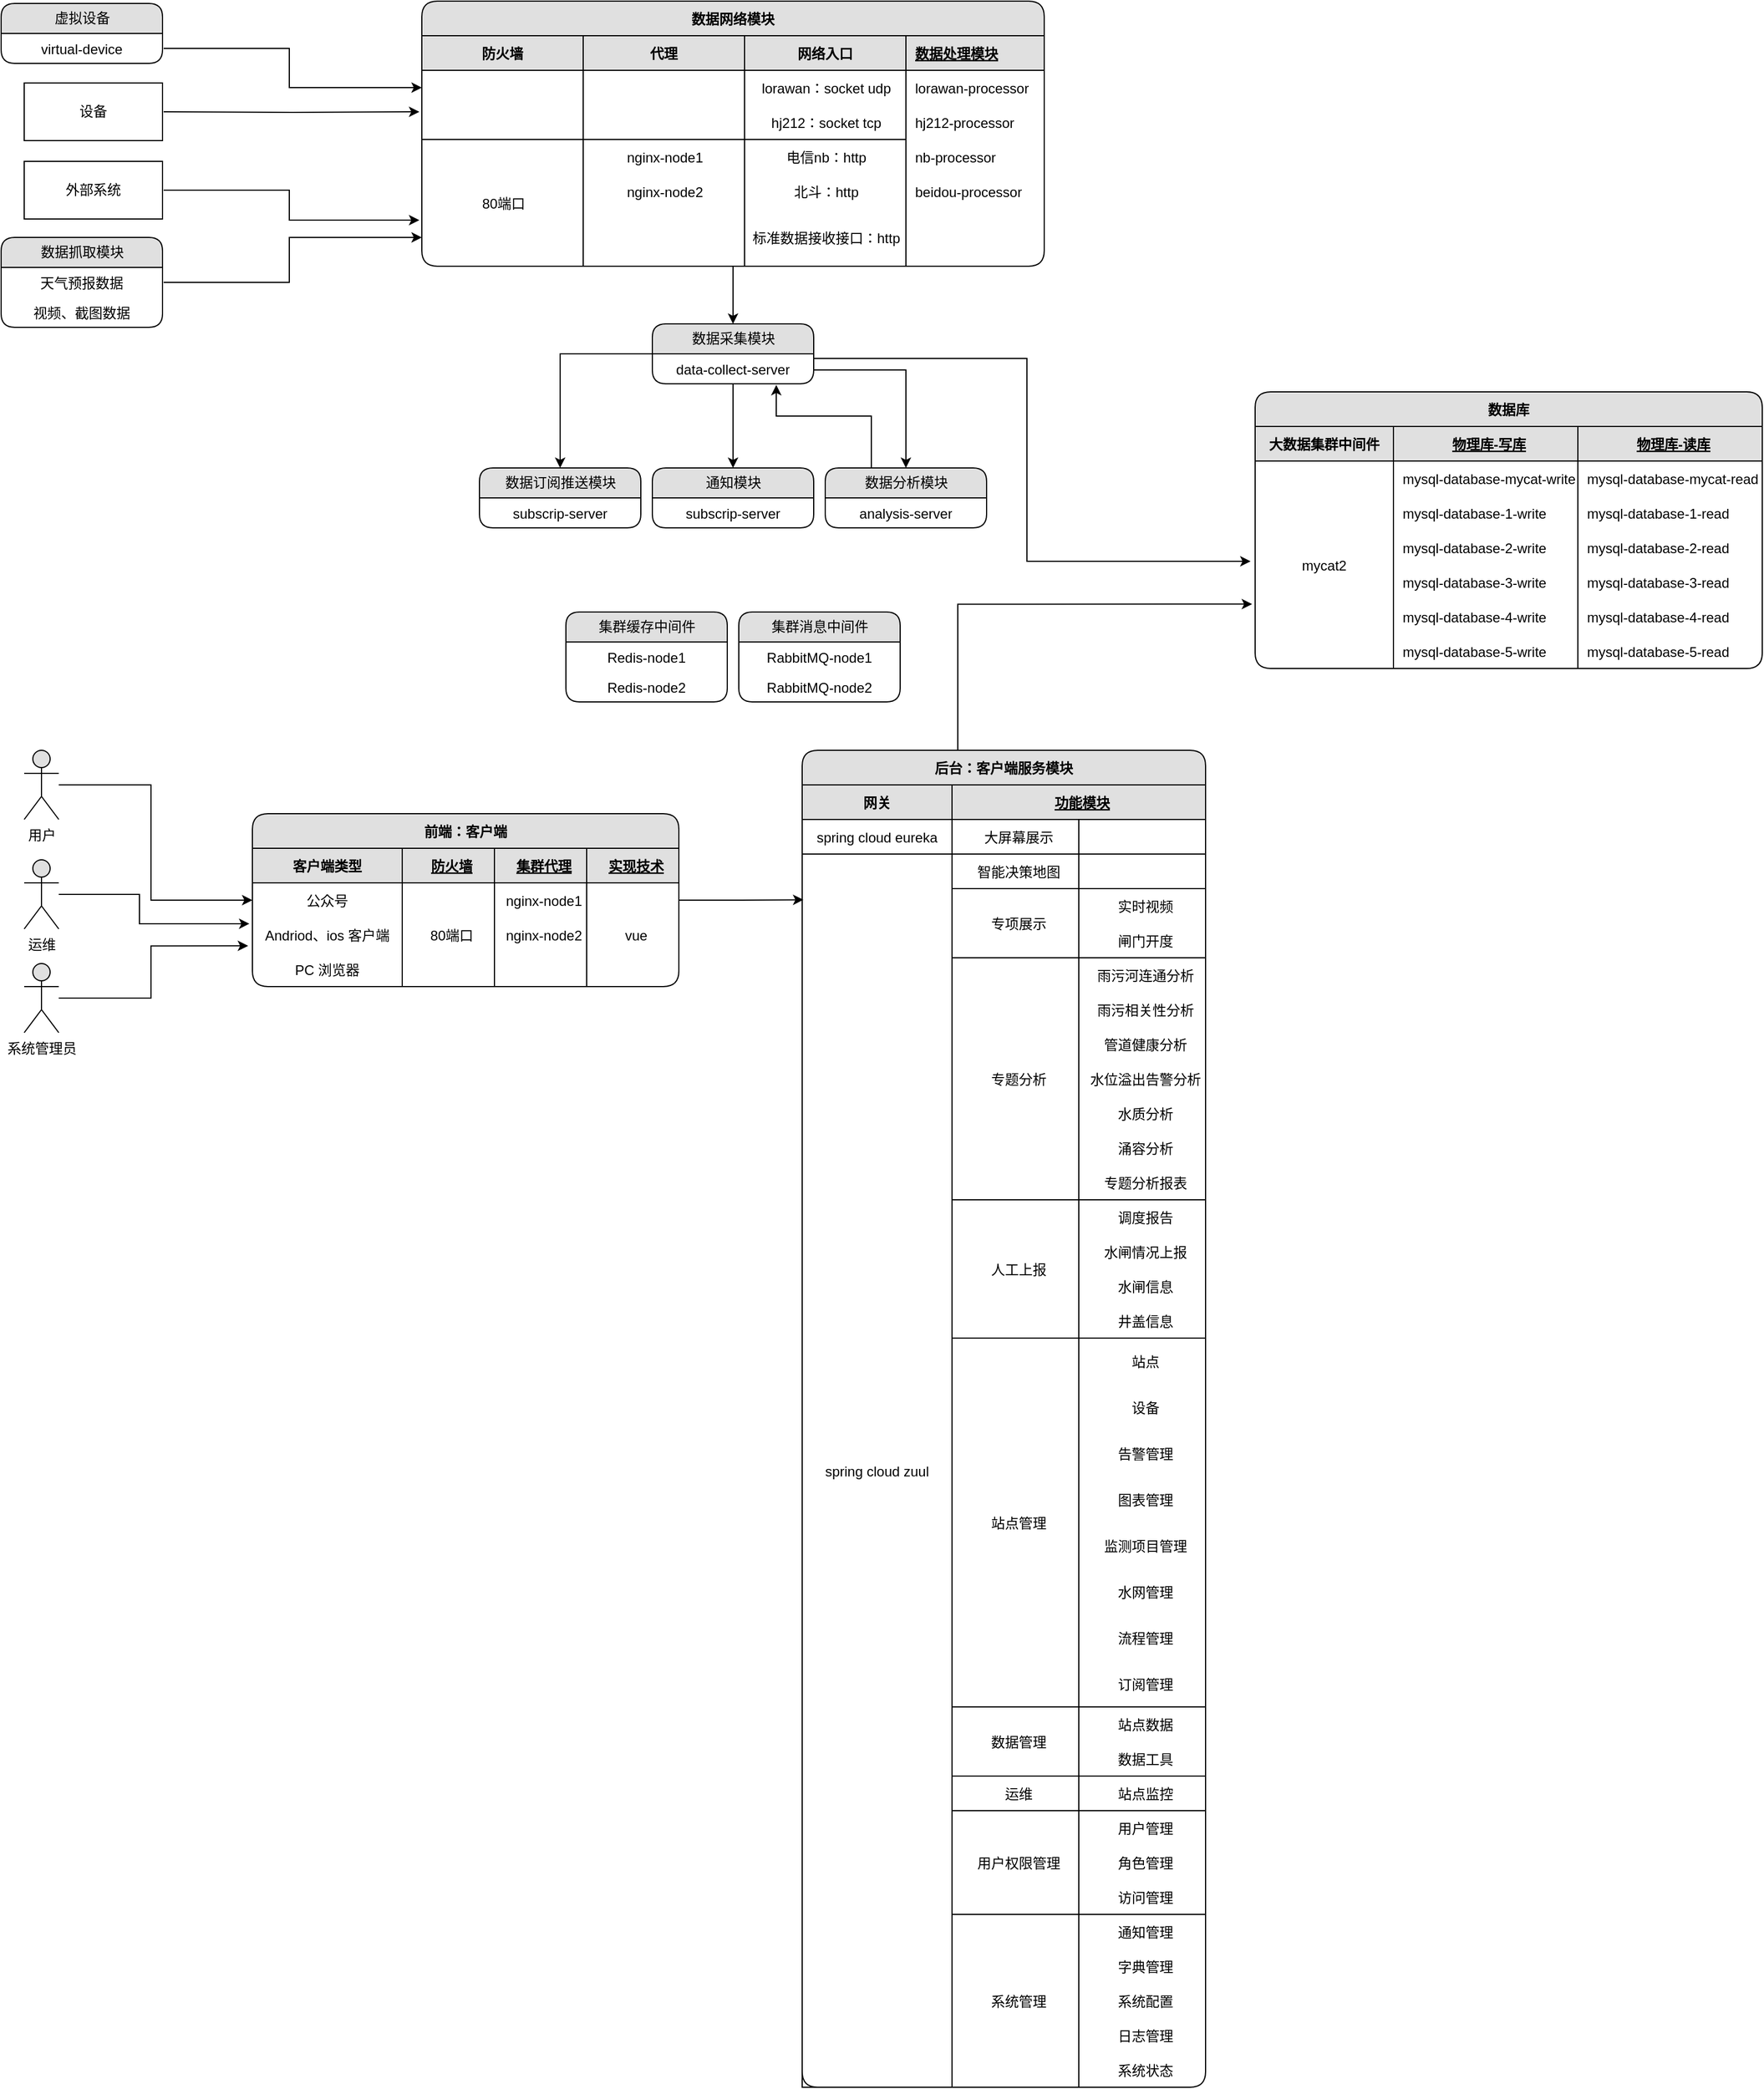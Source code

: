 <mxfile version="20.6.0" type="github">
  <diagram name="Page-1" id="52a04d89-c75d-2922-d76d-85b35f80e030">
    <mxGraphModel dx="1391" dy="899" grid="1" gridSize="10" guides="1" tooltips="1" connect="1" arrows="1" fold="1" page="1" pageScale="1" pageWidth="3000" pageHeight="3000" background="none" math="0" shadow="0">
      <root>
        <mxCell id="0" />
        <mxCell id="1" parent="0" />
        <mxCell id="QQYpSkaSlUF55Vdtk0ez-41" style="edgeStyle=orthogonalEdgeStyle;rounded=0;orthogonalLoop=1;jettySize=auto;html=1;exitX=1;exitY=0.5;exitDx=0;exitDy=0;entryX=-0.004;entryY=0.2;entryDx=0;entryDy=0;entryPerimeter=0;" edge="1" parent="1" target="QQYpSkaSlUF55Vdtk0ez-23">
          <mxGeometry relative="1" as="geometry">
            <mxPoint x="181" y="126" as="sourcePoint" />
          </mxGeometry>
        </mxCell>
        <mxCell id="17472293e6e8944d-30" value="设备" style="whiteSpace=wrap;html=1;rounded=0;shadow=0;comic=0;labelBackgroundColor=none;strokeWidth=1;fontFamily=Verdana;fontSize=12;align=center;" parent="1" vertex="1">
          <mxGeometry x="60" y="101" width="120" height="50" as="geometry" />
        </mxCell>
        <mxCell id="QQYpSkaSlUF55Vdtk0ez-166" style="edgeStyle=orthogonalEdgeStyle;rounded=0;orthogonalLoop=1;jettySize=auto;html=1;entryX=0.5;entryY=0;entryDx=0;entryDy=0;" edge="1" parent="1" source="1fdf3b25b50cf41e-1" target="QQYpSkaSlUF55Vdtk0ez-161">
          <mxGeometry relative="1" as="geometry" />
        </mxCell>
        <mxCell id="QQYpSkaSlUF55Vdtk0ez-167" style="edgeStyle=orthogonalEdgeStyle;rounded=0;orthogonalLoop=1;jettySize=auto;html=1;" edge="1" parent="1" source="1fdf3b25b50cf41e-1" target="1fdf3b25b50cf41e-7">
          <mxGeometry relative="1" as="geometry" />
        </mxCell>
        <mxCell id="QQYpSkaSlUF55Vdtk0ez-168" style="edgeStyle=orthogonalEdgeStyle;rounded=0;orthogonalLoop=1;jettySize=auto;html=1;entryX=0.5;entryY=0;entryDx=0;entryDy=0;" edge="1" parent="1" source="1fdf3b25b50cf41e-1" target="1fdf3b25b50cf41e-9">
          <mxGeometry relative="1" as="geometry">
            <Array as="points">
              <mxPoint x="825" y="350" />
            </Array>
          </mxGeometry>
        </mxCell>
        <mxCell id="1fdf3b25b50cf41e-1" value="数据采集模块" style="swimlane;html=1;fontStyle=0;childLayout=stackLayout;horizontal=1;startSize=26;fillColor=#e0e0e0;horizontalStack=0;resizeParent=1;resizeLast=0;collapsible=1;marginBottom=0;swimlaneFillColor=#ffffff;align=center;rounded=1;shadow=0;comic=0;labelBackgroundColor=none;strokeWidth=1;fontFamily=Verdana;fontSize=12" parent="1" vertex="1">
          <mxGeometry x="605" y="310" width="140" height="52" as="geometry" />
        </mxCell>
        <mxCell id="1fdf3b25b50cf41e-2" value="data-collect-server" style="text;html=1;strokeColor=none;fillColor=none;spacingLeft=4;spacingRight=4;whiteSpace=wrap;overflow=hidden;rotatable=0;points=[[0,0.5],[1,0.5]];portConstraint=eastwest;align=center;" parent="1fdf3b25b50cf41e-1" vertex="1">
          <mxGeometry y="26" width="140" height="26" as="geometry" />
        </mxCell>
        <mxCell id="1fdf3b25b50cf41e-7" value="数据订阅推送模块" style="swimlane;html=1;fontStyle=0;childLayout=stackLayout;horizontal=1;startSize=26;fillColor=#e0e0e0;horizontalStack=0;resizeParent=1;resizeLast=0;collapsible=1;marginBottom=0;swimlaneFillColor=#ffffff;align=center;rounded=1;shadow=0;comic=0;labelBackgroundColor=none;strokeWidth=1;fontFamily=Verdana;fontSize=12" parent="1" vertex="1">
          <mxGeometry x="455" y="435" width="140" height="52" as="geometry" />
        </mxCell>
        <mxCell id="1fdf3b25b50cf41e-8" value="subscrip-server" style="text;html=1;strokeColor=none;fillColor=none;spacingLeft=4;spacingRight=4;whiteSpace=wrap;overflow=hidden;rotatable=0;points=[[0,0.5],[1,0.5]];portConstraint=eastwest;align=center;" parent="1fdf3b25b50cf41e-7" vertex="1">
          <mxGeometry y="26" width="140" height="26" as="geometry" />
        </mxCell>
        <mxCell id="QQYpSkaSlUF55Vdtk0ez-169" style="edgeStyle=orthogonalEdgeStyle;rounded=0;orthogonalLoop=1;jettySize=auto;html=1;entryX=0.768;entryY=1.038;entryDx=0;entryDy=0;entryPerimeter=0;" edge="1" parent="1" source="1fdf3b25b50cf41e-9" target="1fdf3b25b50cf41e-2">
          <mxGeometry relative="1" as="geometry">
            <Array as="points">
              <mxPoint x="795" y="390" />
              <mxPoint x="713" y="390" />
            </Array>
          </mxGeometry>
        </mxCell>
        <mxCell id="1fdf3b25b50cf41e-9" value="数据分析模块" style="swimlane;html=1;fontStyle=0;childLayout=stackLayout;horizontal=1;startSize=26;fillColor=#e0e0e0;horizontalStack=0;resizeParent=1;resizeLast=0;collapsible=1;marginBottom=0;swimlaneFillColor=#ffffff;align=center;rounded=1;shadow=0;comic=0;labelBackgroundColor=none;strokeWidth=1;fontFamily=Verdana;fontSize=12" parent="1" vertex="1">
          <mxGeometry x="755" y="435" width="140" height="52" as="geometry" />
        </mxCell>
        <mxCell id="1fdf3b25b50cf41e-10" value="analysis-server" style="text;html=1;strokeColor=none;fillColor=none;spacingLeft=4;spacingRight=4;whiteSpace=wrap;overflow=hidden;rotatable=0;points=[[0,0.5],[1,0.5]];portConstraint=eastwest;align=center;" parent="1fdf3b25b50cf41e-9" vertex="1">
          <mxGeometry y="26" width="140" height="26" as="geometry" />
        </mxCell>
        <mxCell id="QQYpSkaSlUF55Vdtk0ez-42" style="edgeStyle=orthogonalEdgeStyle;rounded=0;orthogonalLoop=1;jettySize=auto;html=1;entryX=-0.004;entryY=0.2;entryDx=0;entryDy=0;entryPerimeter=0;" edge="1" parent="1" target="QQYpSkaSlUF55Vdtk0ez-38">
          <mxGeometry relative="1" as="geometry">
            <mxPoint x="181" y="194.0" as="sourcePoint" />
            <Array as="points">
              <mxPoint x="290" y="194" />
              <mxPoint x="290" y="220" />
            </Array>
          </mxGeometry>
        </mxCell>
        <mxCell id="QQYpSkaSlUF55Vdtk0ez-1" value="外部系统" style="whiteSpace=wrap;html=1;rounded=0;shadow=0;comic=0;labelBackgroundColor=none;strokeWidth=1;fontFamily=Verdana;fontSize=12;align=center;" vertex="1" parent="1">
          <mxGeometry x="60" y="169" width="120" height="50" as="geometry" />
        </mxCell>
        <mxCell id="QQYpSkaSlUF55Vdtk0ez-165" style="edgeStyle=orthogonalEdgeStyle;rounded=0;orthogonalLoop=1;jettySize=auto;html=1;entryX=0.5;entryY=0;entryDx=0;entryDy=0;" edge="1" parent="1" source="QQYpSkaSlUF55Vdtk0ez-13" target="1fdf3b25b50cf41e-1">
          <mxGeometry relative="1" as="geometry" />
        </mxCell>
        <mxCell id="QQYpSkaSlUF55Vdtk0ez-13" value="数据网络模块" style="shape=table;startSize=30;container=1;collapsible=1;childLayout=tableLayout;fixedRows=1;rowLines=0;fontStyle=1;align=center;resizeLast=1;fillColor=#E0E0E0;rounded=1;" vertex="1" parent="1">
          <mxGeometry x="405" y="30" width="540" height="230" as="geometry" />
        </mxCell>
        <mxCell id="QQYpSkaSlUF55Vdtk0ez-17" value="" style="shape=tableRow;horizontal=0;startSize=0;swimlaneHead=0;swimlaneBody=0;fillColor=none;collapsible=0;dropTarget=0;points=[[0,0.5],[1,0.5]];portConstraint=eastwest;top=0;left=0;right=0;bottom=1;" vertex="1" parent="QQYpSkaSlUF55Vdtk0ez-13">
          <mxGeometry y="30" width="540" height="30" as="geometry" />
        </mxCell>
        <mxCell id="QQYpSkaSlUF55Vdtk0ez-227" value="防火墙" style="shape=partialRectangle;connectable=0;fillColor=#E0E0E0;top=1;left=1;bottom=1;right=1;fontStyle=1;overflow=hidden;" vertex="1" parent="QQYpSkaSlUF55Vdtk0ez-17">
          <mxGeometry width="140" height="30" as="geometry">
            <mxRectangle width="140" height="30" as="alternateBounds" />
          </mxGeometry>
        </mxCell>
        <mxCell id="QQYpSkaSlUF55Vdtk0ez-233" value="代理" style="shape=partialRectangle;connectable=0;fillColor=#E0E0E0;top=1;left=1;bottom=1;right=1;fontStyle=1;overflow=hidden;" vertex="1" parent="QQYpSkaSlUF55Vdtk0ez-17">
          <mxGeometry x="140" width="140" height="30" as="geometry">
            <mxRectangle width="140" height="30" as="alternateBounds" />
          </mxGeometry>
        </mxCell>
        <mxCell id="QQYpSkaSlUF55Vdtk0ez-18" value="网络入口" style="shape=partialRectangle;connectable=0;fillColor=#E0E0E0;top=1;left=1;bottom=1;right=1;fontStyle=1;overflow=hidden;" vertex="1" parent="QQYpSkaSlUF55Vdtk0ez-17">
          <mxGeometry x="280" width="140" height="30" as="geometry">
            <mxRectangle width="140" height="30" as="alternateBounds" />
          </mxGeometry>
        </mxCell>
        <mxCell id="QQYpSkaSlUF55Vdtk0ez-19" value="数据处理模块" style="shape=partialRectangle;connectable=0;fillColor=#E0E0E0;top=1;left=1;bottom=1;right=1;align=left;spacingLeft=6;fontStyle=5;overflow=hidden;" vertex="1" parent="QQYpSkaSlUF55Vdtk0ez-17">
          <mxGeometry x="420" width="120" height="30" as="geometry">
            <mxRectangle width="120" height="30" as="alternateBounds" />
          </mxGeometry>
        </mxCell>
        <mxCell id="QQYpSkaSlUF55Vdtk0ez-26" style="shape=tableRow;horizontal=0;startSize=0;swimlaneHead=0;swimlaneBody=0;fillColor=none;collapsible=0;dropTarget=0;points=[[0,0.5],[1,0.5]];portConstraint=eastwest;top=0;left=0;right=0;bottom=0;" vertex="1" parent="QQYpSkaSlUF55Vdtk0ez-13">
          <mxGeometry y="60" width="540" height="30" as="geometry" />
        </mxCell>
        <mxCell id="QQYpSkaSlUF55Vdtk0ez-228" style="shape=partialRectangle;connectable=0;fillColor=none;top=0;left=0;bottom=0;right=0;editable=1;overflow=hidden;align=left;spacingLeft=2;" vertex="1" parent="QQYpSkaSlUF55Vdtk0ez-26">
          <mxGeometry width="140" height="30" as="geometry">
            <mxRectangle width="140" height="30" as="alternateBounds" />
          </mxGeometry>
        </mxCell>
        <mxCell id="QQYpSkaSlUF55Vdtk0ez-234" style="shape=partialRectangle;connectable=0;fillColor=none;top=0;left=0;bottom=0;right=0;editable=1;overflow=hidden;align=center;spacingLeft=2;" vertex="1" parent="QQYpSkaSlUF55Vdtk0ez-26">
          <mxGeometry x="140" width="140" height="30" as="geometry">
            <mxRectangle width="140" height="30" as="alternateBounds" />
          </mxGeometry>
        </mxCell>
        <mxCell id="QQYpSkaSlUF55Vdtk0ez-27" value="lorawan：socket udp" style="shape=partialRectangle;connectable=0;fillColor=none;top=0;left=0;bottom=0;right=0;editable=1;overflow=hidden;align=center;spacingLeft=2;" vertex="1" parent="QQYpSkaSlUF55Vdtk0ez-26">
          <mxGeometry x="280" width="140" height="30" as="geometry">
            <mxRectangle width="140" height="30" as="alternateBounds" />
          </mxGeometry>
        </mxCell>
        <mxCell id="QQYpSkaSlUF55Vdtk0ez-28" value="lorawan-processor" style="shape=partialRectangle;connectable=0;fillColor=none;top=0;left=0;bottom=0;right=0;align=left;spacingLeft=6;overflow=hidden;" vertex="1" parent="QQYpSkaSlUF55Vdtk0ez-26">
          <mxGeometry x="420" width="120" height="30" as="geometry">
            <mxRectangle width="120" height="30" as="alternateBounds" />
          </mxGeometry>
        </mxCell>
        <mxCell id="QQYpSkaSlUF55Vdtk0ez-23" value="" style="shape=tableRow;horizontal=0;startSize=0;swimlaneHead=0;swimlaneBody=0;fillColor=none;collapsible=0;dropTarget=0;points=[[0,0.5],[1,0.5]];portConstraint=eastwest;top=0;left=0;right=0;bottom=0;" vertex="1" parent="QQYpSkaSlUF55Vdtk0ez-13">
          <mxGeometry y="90" width="540" height="30" as="geometry" />
        </mxCell>
        <mxCell id="QQYpSkaSlUF55Vdtk0ez-229" style="shape=partialRectangle;connectable=0;fillColor=none;top=0;left=0;bottom=0;right=0;editable=1;overflow=hidden;align=left;spacingLeft=2;" vertex="1" parent="QQYpSkaSlUF55Vdtk0ez-23">
          <mxGeometry width="140" height="30" as="geometry">
            <mxRectangle width="140" height="30" as="alternateBounds" />
          </mxGeometry>
        </mxCell>
        <mxCell id="QQYpSkaSlUF55Vdtk0ez-235" style="shape=partialRectangle;connectable=0;fillColor=none;top=0;left=0;bottom=0;right=0;editable=1;overflow=hidden;align=center;spacingLeft=2;" vertex="1" parent="QQYpSkaSlUF55Vdtk0ez-23">
          <mxGeometry x="140" width="140" height="30" as="geometry">
            <mxRectangle width="140" height="30" as="alternateBounds" />
          </mxGeometry>
        </mxCell>
        <mxCell id="QQYpSkaSlUF55Vdtk0ez-24" value="hj212：socket tcp" style="shape=partialRectangle;connectable=0;fillColor=none;top=0;left=0;bottom=0;right=0;editable=1;overflow=hidden;align=center;spacingLeft=2;" vertex="1" parent="QQYpSkaSlUF55Vdtk0ez-23">
          <mxGeometry x="280" width="140" height="30" as="geometry">
            <mxRectangle width="140" height="30" as="alternateBounds" />
          </mxGeometry>
        </mxCell>
        <mxCell id="QQYpSkaSlUF55Vdtk0ez-25" value="hj212-processor" style="shape=partialRectangle;connectable=0;fillColor=none;top=0;left=0;bottom=0;right=0;align=left;spacingLeft=6;overflow=hidden;" vertex="1" parent="QQYpSkaSlUF55Vdtk0ez-23">
          <mxGeometry x="420" width="120" height="30" as="geometry">
            <mxRectangle width="120" height="30" as="alternateBounds" />
          </mxGeometry>
        </mxCell>
        <mxCell id="QQYpSkaSlUF55Vdtk0ez-32" style="shape=tableRow;horizontal=0;startSize=0;swimlaneHead=0;swimlaneBody=0;fillColor=none;collapsible=0;dropTarget=0;points=[[0,0.5],[1,0.5]];portConstraint=eastwest;top=0;left=0;right=0;bottom=0;" vertex="1" parent="QQYpSkaSlUF55Vdtk0ez-13">
          <mxGeometry y="120" width="540" height="30" as="geometry" />
        </mxCell>
        <mxCell id="QQYpSkaSlUF55Vdtk0ez-230" value="80端口" style="shape=partialRectangle;connectable=0;fillColor=none;top=1;left=0;bottom=0;right=0;editable=1;overflow=hidden;align=center;spacingLeft=2;rowspan=3;colspan=1;" vertex="1" parent="QQYpSkaSlUF55Vdtk0ez-32">
          <mxGeometry width="140" height="110" as="geometry">
            <mxRectangle width="140" height="30" as="alternateBounds" />
          </mxGeometry>
        </mxCell>
        <mxCell id="QQYpSkaSlUF55Vdtk0ez-236" value="nginx-node1" style="shape=partialRectangle;connectable=0;fillColor=none;top=1;left=0;bottom=0;right=0;editable=1;overflow=hidden;align=center;spacingLeft=2;" vertex="1" parent="QQYpSkaSlUF55Vdtk0ez-32">
          <mxGeometry x="140" width="140" height="30" as="geometry">
            <mxRectangle width="140" height="30" as="alternateBounds" />
          </mxGeometry>
        </mxCell>
        <mxCell id="QQYpSkaSlUF55Vdtk0ez-33" value="电信nb：http" style="shape=partialRectangle;connectable=0;fillColor=none;top=1;left=0;bottom=0;right=0;editable=1;overflow=hidden;align=center;spacingLeft=2;" vertex="1" parent="QQYpSkaSlUF55Vdtk0ez-32">
          <mxGeometry x="280" width="140" height="30" as="geometry">
            <mxRectangle width="140" height="30" as="alternateBounds" />
          </mxGeometry>
        </mxCell>
        <mxCell id="QQYpSkaSlUF55Vdtk0ez-34" value="nb-processor" style="shape=partialRectangle;connectable=0;fillColor=none;top=0;left=0;bottom=0;right=0;align=left;spacingLeft=6;overflow=hidden;" vertex="1" parent="QQYpSkaSlUF55Vdtk0ez-32">
          <mxGeometry x="420" width="120" height="30" as="geometry">
            <mxRectangle width="120" height="30" as="alternateBounds" />
          </mxGeometry>
        </mxCell>
        <mxCell id="QQYpSkaSlUF55Vdtk0ez-35" style="shape=tableRow;horizontal=0;startSize=0;swimlaneHead=0;swimlaneBody=0;fillColor=none;collapsible=0;dropTarget=0;points=[[0,0.5],[1,0.5]];portConstraint=eastwest;top=0;left=0;right=0;bottom=0;" vertex="1" parent="QQYpSkaSlUF55Vdtk0ez-13">
          <mxGeometry y="150" width="540" height="30" as="geometry" />
        </mxCell>
        <mxCell id="QQYpSkaSlUF55Vdtk0ez-231" style="shape=partialRectangle;connectable=0;fillColor=none;top=0;left=0;bottom=0;right=0;editable=1;overflow=hidden;align=left;spacingLeft=2;" vertex="1" visible="0" parent="QQYpSkaSlUF55Vdtk0ez-35">
          <mxGeometry width="140" height="30" as="geometry">
            <mxRectangle width="140" height="30" as="alternateBounds" />
          </mxGeometry>
        </mxCell>
        <mxCell id="QQYpSkaSlUF55Vdtk0ez-237" value="nginx-node2" style="shape=partialRectangle;connectable=0;fillColor=none;top=0;left=0;bottom=0;right=0;editable=1;overflow=hidden;align=center;spacingLeft=2;" vertex="1" parent="QQYpSkaSlUF55Vdtk0ez-35">
          <mxGeometry x="140" width="140" height="30" as="geometry">
            <mxRectangle width="140" height="30" as="alternateBounds" />
          </mxGeometry>
        </mxCell>
        <mxCell id="QQYpSkaSlUF55Vdtk0ez-36" value="北斗：http" style="shape=partialRectangle;connectable=0;fillColor=none;top=0;left=0;bottom=0;right=0;editable=1;overflow=hidden;align=center;spacingLeft=2;" vertex="1" parent="QQYpSkaSlUF55Vdtk0ez-35">
          <mxGeometry x="280" width="140" height="30" as="geometry">
            <mxRectangle width="140" height="30" as="alternateBounds" />
          </mxGeometry>
        </mxCell>
        <mxCell id="QQYpSkaSlUF55Vdtk0ez-37" value="beidou-processor" style="shape=partialRectangle;connectable=0;fillColor=none;top=0;left=0;bottom=0;right=0;align=left;spacingLeft=6;overflow=hidden;" vertex="1" parent="QQYpSkaSlUF55Vdtk0ez-35">
          <mxGeometry x="420" width="120" height="30" as="geometry">
            <mxRectangle width="120" height="30" as="alternateBounds" />
          </mxGeometry>
        </mxCell>
        <mxCell id="QQYpSkaSlUF55Vdtk0ez-38" style="shape=tableRow;horizontal=0;startSize=0;swimlaneHead=0;swimlaneBody=0;fillColor=none;collapsible=0;dropTarget=0;points=[[0,0.5],[1,0.5]];portConstraint=eastwest;top=0;left=0;right=0;bottom=0;" vertex="1" parent="QQYpSkaSlUF55Vdtk0ez-13">
          <mxGeometry y="180" width="540" height="50" as="geometry" />
        </mxCell>
        <mxCell id="QQYpSkaSlUF55Vdtk0ez-232" style="shape=partialRectangle;connectable=0;fillColor=none;top=0;left=0;bottom=0;right=0;editable=1;overflow=hidden;align=left;spacingLeft=2;" vertex="1" visible="0" parent="QQYpSkaSlUF55Vdtk0ez-38">
          <mxGeometry width="140" height="50" as="geometry">
            <mxRectangle width="140" height="50" as="alternateBounds" />
          </mxGeometry>
        </mxCell>
        <mxCell id="QQYpSkaSlUF55Vdtk0ez-238" style="shape=partialRectangle;connectable=0;fillColor=none;top=0;left=0;bottom=0;right=0;editable=1;overflow=hidden;align=center;spacingLeft=2;" vertex="1" parent="QQYpSkaSlUF55Vdtk0ez-38">
          <mxGeometry x="140" width="140" height="50" as="geometry">
            <mxRectangle width="140" height="50" as="alternateBounds" />
          </mxGeometry>
        </mxCell>
        <mxCell id="QQYpSkaSlUF55Vdtk0ez-39" value="标准数据接收接口：http" style="shape=partialRectangle;connectable=0;fillColor=none;top=0;left=0;bottom=0;right=0;editable=1;overflow=hidden;align=center;spacingLeft=2;" vertex="1" parent="QQYpSkaSlUF55Vdtk0ez-38">
          <mxGeometry x="280" width="140" height="50" as="geometry">
            <mxRectangle width="140" height="50" as="alternateBounds" />
          </mxGeometry>
        </mxCell>
        <mxCell id="QQYpSkaSlUF55Vdtk0ez-40" style="shape=partialRectangle;connectable=0;fillColor=none;top=0;left=0;bottom=0;right=0;align=left;spacingLeft=6;overflow=hidden;" vertex="1" parent="QQYpSkaSlUF55Vdtk0ez-38">
          <mxGeometry x="420" width="120" height="50" as="geometry">
            <mxRectangle width="120" height="50" as="alternateBounds" />
          </mxGeometry>
        </mxCell>
        <mxCell id="QQYpSkaSlUF55Vdtk0ez-44" style="edgeStyle=orthogonalEdgeStyle;rounded=0;orthogonalLoop=1;jettySize=auto;html=1;entryX=-0.009;entryY=0.9;entryDx=0;entryDy=0;entryPerimeter=0;" edge="1" parent="1" source="1fdf3b25b50cf41e-2" target="QQYpSkaSlUF55Vdtk0ez-58">
          <mxGeometry relative="1" as="geometry">
            <mxPoint x="1100" y="135" as="targetPoint" />
            <Array as="points">
              <mxPoint x="930" y="340" />
              <mxPoint x="930" y="516" />
            </Array>
          </mxGeometry>
        </mxCell>
        <mxCell id="QQYpSkaSlUF55Vdtk0ez-48" value="数据库" style="shape=table;startSize=30;container=1;collapsible=1;childLayout=tableLayout;fixedRows=1;rowLines=0;fontStyle=1;align=center;resizeLast=1;rounded=1;fillColor=#E0E0E0;" vertex="1" parent="1">
          <mxGeometry x="1128" y="369" width="440" height="240" as="geometry" />
        </mxCell>
        <mxCell id="QQYpSkaSlUF55Vdtk0ez-49" value="" style="shape=tableRow;horizontal=0;startSize=0;swimlaneHead=0;swimlaneBody=0;fillColor=none;collapsible=0;dropTarget=0;points=[[0,0.5],[1,0.5]];portConstraint=eastwest;top=0;left=0;right=0;bottom=1;rounded=1;" vertex="1" parent="QQYpSkaSlUF55Vdtk0ez-48">
          <mxGeometry y="30" width="440" height="30" as="geometry" />
        </mxCell>
        <mxCell id="QQYpSkaSlUF55Vdtk0ez-50" value="大数据集群中间件" style="shape=partialRectangle;connectable=0;fillColor=#E0E0E0;top=1;left=1;bottom=1;right=1;fontStyle=1;overflow=hidden;rounded=1;allowArrows=1;align=center;" vertex="1" parent="QQYpSkaSlUF55Vdtk0ez-49">
          <mxGeometry width="120" height="30" as="geometry">
            <mxRectangle width="120" height="30" as="alternateBounds" />
          </mxGeometry>
        </mxCell>
        <mxCell id="QQYpSkaSlUF55Vdtk0ez-51" value="物理库-写库" style="shape=partialRectangle;connectable=0;fillColor=#E0E0E0;top=1;left=1;bottom=1;right=1;align=center;spacingLeft=6;fontStyle=5;overflow=hidden;rounded=1;" vertex="1" parent="QQYpSkaSlUF55Vdtk0ez-49">
          <mxGeometry x="120" width="160" height="30" as="geometry">
            <mxRectangle width="160" height="30" as="alternateBounds" />
          </mxGeometry>
        </mxCell>
        <mxCell id="QQYpSkaSlUF55Vdtk0ez-91" value="物理库-读库" style="shape=partialRectangle;connectable=0;fillColor=#E0E0E0;top=1;left=1;bottom=1;right=1;align=center;spacingLeft=6;fontStyle=5;overflow=hidden;rounded=1;" vertex="1" parent="QQYpSkaSlUF55Vdtk0ez-49">
          <mxGeometry x="280" width="160" height="30" as="geometry">
            <mxRectangle width="160" height="30" as="alternateBounds" />
          </mxGeometry>
        </mxCell>
        <mxCell id="QQYpSkaSlUF55Vdtk0ez-52" value="" style="shape=tableRow;horizontal=0;startSize=0;swimlaneHead=0;swimlaneBody=0;fillColor=none;collapsible=0;dropTarget=0;points=[[0,0.5],[1,0.5]];portConstraint=eastwest;top=0;left=0;right=0;bottom=0;rounded=1;" vertex="1" parent="QQYpSkaSlUF55Vdtk0ez-48">
          <mxGeometry y="60" width="440" height="30" as="geometry" />
        </mxCell>
        <mxCell id="QQYpSkaSlUF55Vdtk0ez-53" value="mycat2" style="shape=partialRectangle;connectable=0;fillColor=none;top=0;left=0;bottom=0;right=0;editable=1;overflow=hidden;rounded=1;movableLabel=0;rowspan=6;colspan=1;" vertex="1" parent="QQYpSkaSlUF55Vdtk0ez-52">
          <mxGeometry width="120" height="180" as="geometry">
            <mxRectangle width="120" height="30" as="alternateBounds" />
          </mxGeometry>
        </mxCell>
        <mxCell id="QQYpSkaSlUF55Vdtk0ez-54" value="mysql-database-mycat-write" style="shape=partialRectangle;connectable=0;fillColor=none;top=0;left=0;bottom=0;right=0;align=left;spacingLeft=6;overflow=hidden;rounded=1;" vertex="1" parent="QQYpSkaSlUF55Vdtk0ez-52">
          <mxGeometry x="120" width="160" height="30" as="geometry">
            <mxRectangle width="160" height="30" as="alternateBounds" />
          </mxGeometry>
        </mxCell>
        <mxCell id="QQYpSkaSlUF55Vdtk0ez-92" value="mysql-database-mycat-read" style="shape=partialRectangle;connectable=0;fillColor=none;top=0;left=0;bottom=0;right=0;align=left;spacingLeft=6;overflow=hidden;rounded=1;" vertex="1" parent="QQYpSkaSlUF55Vdtk0ez-52">
          <mxGeometry x="280" width="160" height="30" as="geometry">
            <mxRectangle width="160" height="30" as="alternateBounds" />
          </mxGeometry>
        </mxCell>
        <mxCell id="QQYpSkaSlUF55Vdtk0ez-55" value="" style="shape=tableRow;horizontal=0;startSize=0;swimlaneHead=0;swimlaneBody=0;fillColor=none;collapsible=0;dropTarget=0;points=[[0,0.5],[1,0.5]];portConstraint=eastwest;top=0;left=0;right=0;bottom=0;rounded=1;" vertex="1" parent="QQYpSkaSlUF55Vdtk0ez-48">
          <mxGeometry y="90" width="440" height="30" as="geometry" />
        </mxCell>
        <mxCell id="QQYpSkaSlUF55Vdtk0ez-56" value="" style="shape=partialRectangle;connectable=0;fillColor=none;top=0;left=0;bottom=0;right=0;editable=1;overflow=hidden;rounded=1;movableLabel=0;" vertex="1" visible="0" parent="QQYpSkaSlUF55Vdtk0ez-55">
          <mxGeometry width="120" height="30" as="geometry">
            <mxRectangle width="120" height="30" as="alternateBounds" />
          </mxGeometry>
        </mxCell>
        <mxCell id="QQYpSkaSlUF55Vdtk0ez-57" value="mysql-database-1-write" style="shape=partialRectangle;connectable=0;fillColor=none;top=0;left=0;bottom=0;right=0;align=left;spacingLeft=6;overflow=hidden;rounded=1;" vertex="1" parent="QQYpSkaSlUF55Vdtk0ez-55">
          <mxGeometry x="120" width="160" height="30" as="geometry">
            <mxRectangle width="160" height="30" as="alternateBounds" />
          </mxGeometry>
        </mxCell>
        <mxCell id="QQYpSkaSlUF55Vdtk0ez-93" value="mysql-database-1-read" style="shape=partialRectangle;connectable=0;fillColor=none;top=0;left=0;bottom=0;right=0;align=left;spacingLeft=6;overflow=hidden;rounded=1;" vertex="1" parent="QQYpSkaSlUF55Vdtk0ez-55">
          <mxGeometry x="280" width="160" height="30" as="geometry">
            <mxRectangle width="160" height="30" as="alternateBounds" />
          </mxGeometry>
        </mxCell>
        <mxCell id="QQYpSkaSlUF55Vdtk0ez-58" value="" style="shape=tableRow;horizontal=0;startSize=0;swimlaneHead=0;swimlaneBody=0;fillColor=none;collapsible=0;dropTarget=0;points=[[0,0.5],[1,0.5]];portConstraint=eastwest;top=0;left=0;right=0;bottom=0;rounded=1;" vertex="1" parent="QQYpSkaSlUF55Vdtk0ez-48">
          <mxGeometry y="120" width="440" height="30" as="geometry" />
        </mxCell>
        <mxCell id="QQYpSkaSlUF55Vdtk0ez-59" value="" style="shape=partialRectangle;connectable=0;fillColor=none;top=0;left=0;bottom=0;right=0;editable=1;overflow=hidden;rounded=1;movableLabel=0;" vertex="1" visible="0" parent="QQYpSkaSlUF55Vdtk0ez-58">
          <mxGeometry width="120" height="30" as="geometry">
            <mxRectangle width="120" height="30" as="alternateBounds" />
          </mxGeometry>
        </mxCell>
        <mxCell id="QQYpSkaSlUF55Vdtk0ez-60" value="mysql-database-2-write" style="shape=partialRectangle;connectable=0;fillColor=none;top=0;left=0;bottom=0;right=0;align=left;spacingLeft=6;overflow=hidden;rounded=1;" vertex="1" parent="QQYpSkaSlUF55Vdtk0ez-58">
          <mxGeometry x="120" width="160" height="30" as="geometry">
            <mxRectangle width="160" height="30" as="alternateBounds" />
          </mxGeometry>
        </mxCell>
        <mxCell id="QQYpSkaSlUF55Vdtk0ez-94" value="mysql-database-2-read" style="shape=partialRectangle;connectable=0;fillColor=none;top=0;left=0;bottom=0;right=0;align=left;spacingLeft=6;overflow=hidden;rounded=1;" vertex="1" parent="QQYpSkaSlUF55Vdtk0ez-58">
          <mxGeometry x="280" width="160" height="30" as="geometry">
            <mxRectangle width="160" height="30" as="alternateBounds" />
          </mxGeometry>
        </mxCell>
        <mxCell id="QQYpSkaSlUF55Vdtk0ez-67" style="shape=tableRow;horizontal=0;startSize=0;swimlaneHead=0;swimlaneBody=0;fillColor=none;collapsible=0;dropTarget=0;points=[[0,0.5],[1,0.5]];portConstraint=eastwest;top=0;left=0;right=0;bottom=0;rounded=1;" vertex="1" parent="QQYpSkaSlUF55Vdtk0ez-48">
          <mxGeometry y="150" width="440" height="30" as="geometry" />
        </mxCell>
        <mxCell id="QQYpSkaSlUF55Vdtk0ez-68" style="shape=partialRectangle;connectable=0;fillColor=none;top=0;left=0;bottom=0;right=0;editable=1;overflow=hidden;rounded=1;movableLabel=0;" vertex="1" visible="0" parent="QQYpSkaSlUF55Vdtk0ez-67">
          <mxGeometry width="120" height="30" as="geometry">
            <mxRectangle width="120" height="30" as="alternateBounds" />
          </mxGeometry>
        </mxCell>
        <mxCell id="QQYpSkaSlUF55Vdtk0ez-69" value="mysql-database-3-write" style="shape=partialRectangle;connectable=0;fillColor=none;top=0;left=0;bottom=0;right=0;align=left;spacingLeft=6;overflow=hidden;rounded=1;" vertex="1" parent="QQYpSkaSlUF55Vdtk0ez-67">
          <mxGeometry x="120" width="160" height="30" as="geometry">
            <mxRectangle width="160" height="30" as="alternateBounds" />
          </mxGeometry>
        </mxCell>
        <mxCell id="QQYpSkaSlUF55Vdtk0ez-95" value="mysql-database-3-read" style="shape=partialRectangle;connectable=0;fillColor=none;top=0;left=0;bottom=0;right=0;align=left;spacingLeft=6;overflow=hidden;rounded=1;" vertex="1" parent="QQYpSkaSlUF55Vdtk0ez-67">
          <mxGeometry x="280" width="160" height="30" as="geometry">
            <mxRectangle width="160" height="30" as="alternateBounds" />
          </mxGeometry>
        </mxCell>
        <mxCell id="QQYpSkaSlUF55Vdtk0ez-64" style="shape=tableRow;horizontal=0;startSize=0;swimlaneHead=0;swimlaneBody=0;fillColor=none;collapsible=0;dropTarget=0;points=[[0,0.5],[1,0.5]];portConstraint=eastwest;top=0;left=0;right=0;bottom=0;rounded=1;" vertex="1" parent="QQYpSkaSlUF55Vdtk0ez-48">
          <mxGeometry y="180" width="440" height="30" as="geometry" />
        </mxCell>
        <mxCell id="QQYpSkaSlUF55Vdtk0ez-65" style="shape=partialRectangle;connectable=0;fillColor=none;top=0;left=0;bottom=0;right=0;editable=1;overflow=hidden;rounded=1;movableLabel=0;" vertex="1" visible="0" parent="QQYpSkaSlUF55Vdtk0ez-64">
          <mxGeometry width="120" height="30" as="geometry">
            <mxRectangle width="120" height="30" as="alternateBounds" />
          </mxGeometry>
        </mxCell>
        <mxCell id="QQYpSkaSlUF55Vdtk0ez-66" value="mysql-database-4-write" style="shape=partialRectangle;connectable=0;fillColor=none;top=0;left=0;bottom=0;right=0;align=left;spacingLeft=6;overflow=hidden;rounded=1;" vertex="1" parent="QQYpSkaSlUF55Vdtk0ez-64">
          <mxGeometry x="120" width="160" height="30" as="geometry">
            <mxRectangle width="160" height="30" as="alternateBounds" />
          </mxGeometry>
        </mxCell>
        <mxCell id="QQYpSkaSlUF55Vdtk0ez-96" value="mysql-database-4-read" style="shape=partialRectangle;connectable=0;fillColor=none;top=0;left=0;bottom=0;right=0;align=left;spacingLeft=6;overflow=hidden;rounded=1;" vertex="1" parent="QQYpSkaSlUF55Vdtk0ez-64">
          <mxGeometry x="280" width="160" height="30" as="geometry">
            <mxRectangle width="160" height="30" as="alternateBounds" />
          </mxGeometry>
        </mxCell>
        <mxCell id="QQYpSkaSlUF55Vdtk0ez-61" style="shape=tableRow;horizontal=0;startSize=0;swimlaneHead=0;swimlaneBody=0;fillColor=none;collapsible=0;dropTarget=0;points=[[0,0.5],[1,0.5]];portConstraint=eastwest;top=0;left=0;right=0;bottom=0;rounded=1;" vertex="1" parent="QQYpSkaSlUF55Vdtk0ez-48">
          <mxGeometry y="210" width="440" height="30" as="geometry" />
        </mxCell>
        <mxCell id="QQYpSkaSlUF55Vdtk0ez-62" style="shape=partialRectangle;connectable=0;fillColor=none;top=0;left=0;bottom=0;right=0;editable=1;overflow=hidden;rounded=1;movableLabel=0;" vertex="1" visible="0" parent="QQYpSkaSlUF55Vdtk0ez-61">
          <mxGeometry width="120" height="30" as="geometry">
            <mxRectangle width="120" height="30" as="alternateBounds" />
          </mxGeometry>
        </mxCell>
        <mxCell id="QQYpSkaSlUF55Vdtk0ez-63" value="mysql-database-5-write" style="shape=partialRectangle;connectable=0;fillColor=none;top=0;left=0;bottom=0;right=0;align=left;spacingLeft=6;overflow=hidden;rounded=1;" vertex="1" parent="QQYpSkaSlUF55Vdtk0ez-61">
          <mxGeometry x="120" width="160" height="30" as="geometry">
            <mxRectangle width="160" height="30" as="alternateBounds" />
          </mxGeometry>
        </mxCell>
        <mxCell id="QQYpSkaSlUF55Vdtk0ez-97" value="mysql-database-5-read" style="shape=partialRectangle;connectable=0;fillColor=none;top=0;left=0;bottom=0;right=0;align=left;spacingLeft=6;overflow=hidden;rounded=1;" vertex="1" parent="QQYpSkaSlUF55Vdtk0ez-61">
          <mxGeometry x="280" width="160" height="30" as="geometry">
            <mxRectangle width="160" height="30" as="alternateBounds" />
          </mxGeometry>
        </mxCell>
        <mxCell id="QQYpSkaSlUF55Vdtk0ez-104" value="数据抓取模块" style="swimlane;html=1;fontStyle=0;childLayout=stackLayout;horizontal=1;startSize=26;fillColor=#e0e0e0;horizontalStack=0;resizeParent=1;resizeLast=0;collapsible=1;marginBottom=0;swimlaneFillColor=#ffffff;align=center;rounded=1;shadow=0;comic=0;labelBackgroundColor=none;strokeWidth=1;fontFamily=Verdana;fontSize=12" vertex="1" parent="1">
          <mxGeometry x="40" y="235" width="140" height="78" as="geometry" />
        </mxCell>
        <mxCell id="QQYpSkaSlUF55Vdtk0ez-105" value="天气预报数据" style="text;html=1;strokeColor=none;fillColor=none;spacingLeft=4;spacingRight=4;whiteSpace=wrap;overflow=hidden;rotatable=0;points=[[0,0.5],[1,0.5]];portConstraint=eastwest;align=center;" vertex="1" parent="QQYpSkaSlUF55Vdtk0ez-104">
          <mxGeometry y="26" width="140" height="26" as="geometry" />
        </mxCell>
        <mxCell id="QQYpSkaSlUF55Vdtk0ez-106" value="视频、截图数据" style="text;html=1;strokeColor=none;fillColor=none;spacingLeft=4;spacingRight=4;whiteSpace=wrap;overflow=hidden;rotatable=0;points=[[0,0.5],[1,0.5]];portConstraint=eastwest;align=center;" vertex="1" parent="QQYpSkaSlUF55Vdtk0ez-104">
          <mxGeometry y="52" width="140" height="26" as="geometry" />
        </mxCell>
        <mxCell id="QQYpSkaSlUF55Vdtk0ez-107" style="edgeStyle=orthogonalEdgeStyle;rounded=0;orthogonalLoop=1;jettySize=auto;html=1;exitX=1;exitY=0.5;exitDx=0;exitDy=0;entryX=0;entryY=0.5;entryDx=0;entryDy=0;" edge="1" parent="1" target="QQYpSkaSlUF55Vdtk0ez-38">
          <mxGeometry relative="1" as="geometry">
            <mxPoint x="181" y="274.0" as="sourcePoint" />
            <Array as="points">
              <mxPoint x="290" y="274" />
              <mxPoint x="290" y="235" />
            </Array>
          </mxGeometry>
        </mxCell>
        <mxCell id="QQYpSkaSlUF55Vdtk0ez-110" value="虚拟设备" style="swimlane;html=1;fontStyle=0;childLayout=stackLayout;horizontal=1;startSize=26;fillColor=#e0e0e0;horizontalStack=0;resizeParent=1;resizeLast=0;collapsible=1;marginBottom=0;swimlaneFillColor=#ffffff;align=center;rounded=1;shadow=0;comic=0;labelBackgroundColor=none;strokeWidth=1;fontFamily=Verdana;fontSize=12" vertex="1" parent="1">
          <mxGeometry x="40" y="32" width="140" height="52" as="geometry" />
        </mxCell>
        <mxCell id="QQYpSkaSlUF55Vdtk0ez-111" value="virtual-device" style="text;html=1;strokeColor=none;fillColor=none;spacingLeft=4;spacingRight=4;whiteSpace=wrap;overflow=hidden;rotatable=0;points=[[0,0.5],[1,0.5]];portConstraint=eastwest;align=center;" vertex="1" parent="QQYpSkaSlUF55Vdtk0ez-110">
          <mxGeometry y="26" width="140" height="26" as="geometry" />
        </mxCell>
        <mxCell id="QQYpSkaSlUF55Vdtk0ez-112" style="edgeStyle=orthogonalEdgeStyle;rounded=0;orthogonalLoop=1;jettySize=auto;html=1;entryX=0;entryY=0.5;entryDx=0;entryDy=0;" edge="1" parent="1" target="QQYpSkaSlUF55Vdtk0ez-26">
          <mxGeometry relative="1" as="geometry">
            <mxPoint x="181" y="71" as="sourcePoint" />
            <Array as="points">
              <mxPoint x="290" y="71" />
              <mxPoint x="290" y="105" />
            </Array>
          </mxGeometry>
        </mxCell>
        <mxCell id="QQYpSkaSlUF55Vdtk0ez-160" style="edgeStyle=orthogonalEdgeStyle;rounded=0;orthogonalLoop=1;jettySize=auto;html=1;entryX=0;entryY=0.5;entryDx=0;entryDy=0;" edge="1" parent="1" source="QQYpSkaSlUF55Vdtk0ez-115" target="QQYpSkaSlUF55Vdtk0ez-120">
          <mxGeometry relative="1" as="geometry">
            <Array as="points">
              <mxPoint x="170" y="710" />
              <mxPoint x="170" y="810" />
            </Array>
          </mxGeometry>
        </mxCell>
        <mxCell id="QQYpSkaSlUF55Vdtk0ez-115" value="用户" style="shape=umlActor;verticalLabelPosition=bottom;verticalAlign=top;html=1;rounded=1;fillColor=#E0E0E0;" vertex="1" parent="1">
          <mxGeometry x="60" y="680" width="30" height="60" as="geometry" />
        </mxCell>
        <mxCell id="QQYpSkaSlUF55Vdtk0ez-116" value="前端：客户端" style="shape=table;startSize=30;container=1;collapsible=1;childLayout=tableLayout;fixedRows=1;rowLines=0;fontStyle=1;align=center;resizeLast=1;rounded=1;fillColor=#E0E0E0;" vertex="1" parent="1">
          <mxGeometry x="258" y="735" width="370" height="150" as="geometry" />
        </mxCell>
        <mxCell id="QQYpSkaSlUF55Vdtk0ez-117" value="" style="shape=tableRow;horizontal=0;startSize=0;swimlaneHead=0;swimlaneBody=0;fillColor=none;collapsible=0;dropTarget=0;points=[[0,0.5],[1,0.5]];portConstraint=eastwest;top=0;left=0;right=0;bottom=1;rounded=1;" vertex="1" parent="QQYpSkaSlUF55Vdtk0ez-116">
          <mxGeometry y="30" width="370" height="30" as="geometry" />
        </mxCell>
        <mxCell id="QQYpSkaSlUF55Vdtk0ez-118" value="客户端类型" style="shape=partialRectangle;connectable=0;fillColor=#E0E0E0;top=1;left=1;bottom=1;right=1;fontStyle=1;overflow=hidden;rounded=1;" vertex="1" parent="QQYpSkaSlUF55Vdtk0ez-117">
          <mxGeometry width="130" height="30" as="geometry">
            <mxRectangle width="130" height="30" as="alternateBounds" />
          </mxGeometry>
        </mxCell>
        <mxCell id="QQYpSkaSlUF55Vdtk0ez-239" value="防火墙" style="shape=partialRectangle;connectable=0;fillColor=#E0E0E0;top=1;left=1;bottom=1;right=1;align=center;spacingLeft=6;fontStyle=5;overflow=hidden;rounded=1;" vertex="1" parent="QQYpSkaSlUF55Vdtk0ez-117">
          <mxGeometry x="130" width="80" height="30" as="geometry">
            <mxRectangle width="80" height="30" as="alternateBounds" />
          </mxGeometry>
        </mxCell>
        <mxCell id="QQYpSkaSlUF55Vdtk0ez-185" value="集群代理" style="shape=partialRectangle;connectable=0;fillColor=#E0E0E0;top=1;left=1;bottom=1;right=1;align=center;spacingLeft=6;fontStyle=5;overflow=hidden;rounded=1;" vertex="1" parent="QQYpSkaSlUF55Vdtk0ez-117">
          <mxGeometry x="210" width="80" height="30" as="geometry">
            <mxRectangle width="80" height="30" as="alternateBounds" />
          </mxGeometry>
        </mxCell>
        <mxCell id="QQYpSkaSlUF55Vdtk0ez-119" value="实现技术" style="shape=partialRectangle;connectable=0;fillColor=#E0E0E0;top=1;left=1;bottom=1;right=1;align=center;spacingLeft=6;fontStyle=5;overflow=hidden;rounded=1;" vertex="1" parent="QQYpSkaSlUF55Vdtk0ez-117">
          <mxGeometry x="290" width="80" height="30" as="geometry">
            <mxRectangle width="80" height="30" as="alternateBounds" />
          </mxGeometry>
        </mxCell>
        <mxCell id="QQYpSkaSlUF55Vdtk0ez-120" value="" style="shape=tableRow;horizontal=0;startSize=0;swimlaneHead=0;swimlaneBody=0;fillColor=none;collapsible=0;dropTarget=0;points=[[0,0.5],[1,0.5]];portConstraint=eastwest;top=0;left=0;right=0;bottom=0;rounded=1;" vertex="1" parent="QQYpSkaSlUF55Vdtk0ez-116">
          <mxGeometry y="60" width="370" height="30" as="geometry" />
        </mxCell>
        <mxCell id="QQYpSkaSlUF55Vdtk0ez-121" value="公众号" style="shape=partialRectangle;connectable=0;fillColor=none;top=0;left=0;bottom=0;right=0;editable=1;overflow=hidden;rounded=1;" vertex="1" parent="QQYpSkaSlUF55Vdtk0ez-120">
          <mxGeometry width="130" height="30" as="geometry">
            <mxRectangle width="130" height="30" as="alternateBounds" />
          </mxGeometry>
        </mxCell>
        <mxCell id="QQYpSkaSlUF55Vdtk0ez-240" value="80端口" style="shape=partialRectangle;connectable=0;fillColor=none;top=0;left=0;bottom=0;right=0;align=center;spacingLeft=6;overflow=hidden;rounded=1;rowspan=3;colspan=1;" vertex="1" parent="QQYpSkaSlUF55Vdtk0ez-120">
          <mxGeometry x="130" width="80" height="90" as="geometry">
            <mxRectangle width="80" height="30" as="alternateBounds" />
          </mxGeometry>
        </mxCell>
        <mxCell id="QQYpSkaSlUF55Vdtk0ez-186" value="nginx-node1" style="shape=partialRectangle;connectable=0;fillColor=none;top=0;left=0;bottom=0;right=0;align=center;spacingLeft=6;overflow=hidden;rounded=1;" vertex="1" parent="QQYpSkaSlUF55Vdtk0ez-120">
          <mxGeometry x="210" width="80" height="30" as="geometry">
            <mxRectangle width="80" height="30" as="alternateBounds" />
          </mxGeometry>
        </mxCell>
        <mxCell id="QQYpSkaSlUF55Vdtk0ez-122" value="vue" style="shape=partialRectangle;connectable=0;fillColor=none;top=0;left=0;bottom=0;right=0;align=center;spacingLeft=6;overflow=hidden;rounded=1;rowspan=3;colspan=1;" vertex="1" parent="QQYpSkaSlUF55Vdtk0ez-120">
          <mxGeometry x="290" width="80" height="90" as="geometry">
            <mxRectangle width="80" height="30" as="alternateBounds" />
          </mxGeometry>
        </mxCell>
        <mxCell id="QQYpSkaSlUF55Vdtk0ez-123" value="" style="shape=tableRow;horizontal=0;startSize=0;swimlaneHead=0;swimlaneBody=0;fillColor=none;collapsible=0;dropTarget=0;points=[[0,0.5],[1,0.5]];portConstraint=eastwest;top=0;left=0;right=0;bottom=0;rounded=1;" vertex="1" parent="QQYpSkaSlUF55Vdtk0ez-116">
          <mxGeometry y="90" width="370" height="30" as="geometry" />
        </mxCell>
        <mxCell id="QQYpSkaSlUF55Vdtk0ez-124" value="Andriod、ios 客户端" style="shape=partialRectangle;connectable=0;fillColor=none;top=0;left=0;bottom=0;right=0;editable=1;overflow=hidden;rounded=1;" vertex="1" parent="QQYpSkaSlUF55Vdtk0ez-123">
          <mxGeometry width="130" height="30" as="geometry">
            <mxRectangle width="130" height="30" as="alternateBounds" />
          </mxGeometry>
        </mxCell>
        <mxCell id="QQYpSkaSlUF55Vdtk0ez-241" style="shape=partialRectangle;connectable=0;fillColor=none;top=0;left=0;bottom=0;right=0;align=center;spacingLeft=6;overflow=hidden;rounded=1;" vertex="1" visible="0" parent="QQYpSkaSlUF55Vdtk0ez-123">
          <mxGeometry x="130" width="80" height="30" as="geometry">
            <mxRectangle width="80" height="30" as="alternateBounds" />
          </mxGeometry>
        </mxCell>
        <mxCell id="QQYpSkaSlUF55Vdtk0ez-187" value="nginx-node2" style="shape=partialRectangle;connectable=0;fillColor=none;top=0;left=0;bottom=0;right=0;align=center;spacingLeft=6;overflow=hidden;rounded=1;" vertex="1" parent="QQYpSkaSlUF55Vdtk0ez-123">
          <mxGeometry x="210" width="80" height="30" as="geometry">
            <mxRectangle width="80" height="30" as="alternateBounds" />
          </mxGeometry>
        </mxCell>
        <mxCell id="QQYpSkaSlUF55Vdtk0ez-125" value="Row 2" style="shape=partialRectangle;connectable=0;fillColor=none;top=0;left=0;bottom=0;right=0;align=left;spacingLeft=6;overflow=hidden;rounded=1;" vertex="1" visible="0" parent="QQYpSkaSlUF55Vdtk0ez-123">
          <mxGeometry x="290" width="80" height="30" as="geometry">
            <mxRectangle width="80" height="30" as="alternateBounds" />
          </mxGeometry>
        </mxCell>
        <mxCell id="QQYpSkaSlUF55Vdtk0ez-126" value="" style="shape=tableRow;horizontal=0;startSize=0;swimlaneHead=0;swimlaneBody=0;fillColor=none;collapsible=0;dropTarget=0;points=[[0,0.5],[1,0.5]];portConstraint=eastwest;top=0;left=0;right=0;bottom=0;rounded=1;" vertex="1" parent="QQYpSkaSlUF55Vdtk0ez-116">
          <mxGeometry y="120" width="370" height="30" as="geometry" />
        </mxCell>
        <mxCell id="QQYpSkaSlUF55Vdtk0ez-127" value="PC 浏览器" style="shape=partialRectangle;connectable=0;fillColor=none;top=0;left=0;bottom=0;right=0;editable=1;overflow=hidden;rounded=1;" vertex="1" parent="QQYpSkaSlUF55Vdtk0ez-126">
          <mxGeometry width="130" height="30" as="geometry">
            <mxRectangle width="130" height="30" as="alternateBounds" />
          </mxGeometry>
        </mxCell>
        <mxCell id="QQYpSkaSlUF55Vdtk0ez-242" style="shape=partialRectangle;connectable=0;fillColor=none;top=0;left=0;bottom=0;right=0;align=left;spacingLeft=6;overflow=hidden;rounded=1;" vertex="1" visible="0" parent="QQYpSkaSlUF55Vdtk0ez-126">
          <mxGeometry x="130" width="80" height="30" as="geometry">
            <mxRectangle width="80" height="30" as="alternateBounds" />
          </mxGeometry>
        </mxCell>
        <mxCell id="QQYpSkaSlUF55Vdtk0ez-188" style="shape=partialRectangle;connectable=0;fillColor=none;top=0;left=0;bottom=0;right=0;align=left;spacingLeft=6;overflow=hidden;rounded=1;" vertex="1" parent="QQYpSkaSlUF55Vdtk0ez-126">
          <mxGeometry x="210" width="80" height="30" as="geometry">
            <mxRectangle width="80" height="30" as="alternateBounds" />
          </mxGeometry>
        </mxCell>
        <mxCell id="QQYpSkaSlUF55Vdtk0ez-128" value="Row 3" style="shape=partialRectangle;connectable=0;fillColor=none;top=0;left=0;bottom=0;right=0;align=left;spacingLeft=6;overflow=hidden;rounded=1;" vertex="1" visible="0" parent="QQYpSkaSlUF55Vdtk0ez-126">
          <mxGeometry x="290" width="80" height="30" as="geometry">
            <mxRectangle width="80" height="30" as="alternateBounds" />
          </mxGeometry>
        </mxCell>
        <mxCell id="QQYpSkaSlUF55Vdtk0ez-158" style="edgeStyle=orthogonalEdgeStyle;rounded=0;orthogonalLoop=1;jettySize=auto;html=1;entryX=-0.006;entryY=0.139;entryDx=0;entryDy=0;entryPerimeter=0;" edge="1" parent="1" source="QQYpSkaSlUF55Vdtk0ez-131" target="QQYpSkaSlUF55Vdtk0ez-64">
          <mxGeometry relative="1" as="geometry">
            <Array as="points">
              <mxPoint x="870" y="553" />
            </Array>
          </mxGeometry>
        </mxCell>
        <mxCell id="QQYpSkaSlUF55Vdtk0ez-131" value="后台：客户端服务模块" style="shape=table;startSize=30;container=1;collapsible=1;childLayout=tableLayout;fixedRows=1;rowLines=0;fontStyle=1;align=center;resizeLast=1;rounded=1;fillColor=#E0E0E0;" vertex="1" parent="1">
          <mxGeometry x="735" y="680" width="350" height="1160.0" as="geometry" />
        </mxCell>
        <mxCell id="QQYpSkaSlUF55Vdtk0ez-132" value="" style="shape=tableRow;horizontal=0;startSize=0;swimlaneHead=0;swimlaneBody=0;fillColor=none;collapsible=0;dropTarget=0;points=[[0,0.5],[1,0.5]];portConstraint=eastwest;top=0;left=0;right=0;bottom=1;rounded=1;" vertex="1" parent="QQYpSkaSlUF55Vdtk0ez-131">
          <mxGeometry y="30" width="350" height="30" as="geometry" />
        </mxCell>
        <mxCell id="QQYpSkaSlUF55Vdtk0ez-133" value="网关" style="shape=partialRectangle;connectable=0;fillColor=#E0E0E0;top=1;left=1;bottom=1;right=1;fontStyle=1;overflow=hidden;rounded=1;" vertex="1" parent="QQYpSkaSlUF55Vdtk0ez-132">
          <mxGeometry width="130" height="30" as="geometry">
            <mxRectangle width="130" height="30" as="alternateBounds" />
          </mxGeometry>
        </mxCell>
        <mxCell id="QQYpSkaSlUF55Vdtk0ez-134" value="功能模块" style="shape=partialRectangle;connectable=0;fillColor=#E0E0E0;top=1;left=1;bottom=1;right=1;align=center;spacingLeft=6;fontStyle=5;overflow=hidden;rounded=1;rowspan=1;colspan=2;" vertex="1" parent="QQYpSkaSlUF55Vdtk0ez-132">
          <mxGeometry x="130" width="220" height="30" as="geometry">
            <mxRectangle width="110" height="30" as="alternateBounds" />
          </mxGeometry>
        </mxCell>
        <mxCell id="QQYpSkaSlUF55Vdtk0ez-244" style="shape=partialRectangle;connectable=0;fillColor=#E0E0E0;top=1;left=1;bottom=1;right=1;align=center;spacingLeft=6;fontStyle=5;overflow=hidden;rounded=1;" vertex="1" visible="0" parent="QQYpSkaSlUF55Vdtk0ez-132">
          <mxGeometry x="240" width="110" height="30" as="geometry">
            <mxRectangle width="110" height="30" as="alternateBounds" />
          </mxGeometry>
        </mxCell>
        <mxCell id="QQYpSkaSlUF55Vdtk0ez-135" value="" style="shape=tableRow;horizontal=0;startSize=0;swimlaneHead=0;swimlaneBody=0;fillColor=none;collapsible=0;dropTarget=0;points=[[0,0.5],[1,0.5]];portConstraint=eastwest;top=0;left=0;right=0;bottom=0;rounded=1;" vertex="1" parent="QQYpSkaSlUF55Vdtk0ez-131">
          <mxGeometry y="60" width="350" height="30" as="geometry" />
        </mxCell>
        <mxCell id="QQYpSkaSlUF55Vdtk0ez-136" value="spring cloud eureka" style="shape=partialRectangle;connectable=0;fillColor=none;top=1;left=1;bottom=1;right=1;editable=1;overflow=hidden;rounded=1;" vertex="1" parent="QQYpSkaSlUF55Vdtk0ez-135">
          <mxGeometry width="130" height="30" as="geometry">
            <mxRectangle width="130" height="30" as="alternateBounds" />
          </mxGeometry>
        </mxCell>
        <mxCell id="QQYpSkaSlUF55Vdtk0ez-137" value="大屏幕展示" style="shape=partialRectangle;connectable=0;fillColor=none;top=1;left=1;bottom=1;right=1;align=center;spacingLeft=6;overflow=hidden;rounded=1;" vertex="1" parent="QQYpSkaSlUF55Vdtk0ez-135">
          <mxGeometry x="130" width="110" height="30" as="geometry">
            <mxRectangle width="110" height="30" as="alternateBounds" />
          </mxGeometry>
        </mxCell>
        <mxCell id="QQYpSkaSlUF55Vdtk0ez-245" style="shape=partialRectangle;connectable=0;fillColor=none;top=1;left=1;bottom=1;right=1;align=center;spacingLeft=6;overflow=hidden;rounded=1;" vertex="1" parent="QQYpSkaSlUF55Vdtk0ez-135">
          <mxGeometry x="240" width="110" height="30" as="geometry">
            <mxRectangle width="110" height="30" as="alternateBounds" />
          </mxGeometry>
        </mxCell>
        <mxCell id="QQYpSkaSlUF55Vdtk0ez-141" value="" style="shape=tableRow;horizontal=0;startSize=0;swimlaneHead=0;swimlaneBody=0;fillColor=none;collapsible=0;dropTarget=0;points=[[0,0.5],[1,0.5]];portConstraint=eastwest;top=0;left=0;right=0;bottom=0;rounded=1;" vertex="1" parent="QQYpSkaSlUF55Vdtk0ez-131">
          <mxGeometry y="90" width="350" height="30" as="geometry" />
        </mxCell>
        <mxCell id="QQYpSkaSlUF55Vdtk0ez-142" value="spring cloud zuul" style="shape=partialRectangle;connectable=0;fillColor=none;top=1;left=1;bottom=1;right=1;editable=1;overflow=hidden;rounded=1;rowspan=33;colspan=1;" vertex="1" parent="QQYpSkaSlUF55Vdtk0ez-141">
          <mxGeometry width="130" height="1070" as="geometry">
            <mxRectangle width="130" height="30" as="alternateBounds" />
          </mxGeometry>
        </mxCell>
        <mxCell id="QQYpSkaSlUF55Vdtk0ez-143" value="智能决策地图" style="shape=partialRectangle;connectable=0;fillColor=none;top=1;left=1;bottom=1;right=1;align=center;spacingLeft=6;overflow=hidden;rounded=1;" vertex="1" parent="QQYpSkaSlUF55Vdtk0ez-141">
          <mxGeometry x="130" width="110" height="30" as="geometry">
            <mxRectangle width="110" height="30" as="alternateBounds" />
          </mxGeometry>
        </mxCell>
        <mxCell id="QQYpSkaSlUF55Vdtk0ez-246" style="shape=partialRectangle;connectable=0;fillColor=none;top=1;left=1;bottom=1;right=1;align=center;spacingLeft=6;overflow=hidden;rounded=1;" vertex="1" parent="QQYpSkaSlUF55Vdtk0ez-141">
          <mxGeometry x="240" width="110" height="30" as="geometry">
            <mxRectangle width="110" height="30" as="alternateBounds" />
          </mxGeometry>
        </mxCell>
        <mxCell id="QQYpSkaSlUF55Vdtk0ez-138" value="" style="shape=tableRow;horizontal=0;startSize=0;swimlaneHead=0;swimlaneBody=0;fillColor=none;collapsible=0;dropTarget=0;points=[[0,0.5],[1,0.5]];portConstraint=eastwest;top=0;left=0;right=0;bottom=0;rounded=1;" vertex="1" parent="QQYpSkaSlUF55Vdtk0ez-131">
          <mxGeometry y="120" width="350" height="30" as="geometry" />
        </mxCell>
        <mxCell id="QQYpSkaSlUF55Vdtk0ez-139" value="" style="shape=partialRectangle;connectable=0;fillColor=none;top=1;left=0;bottom=0;right=0;editable=1;overflow=hidden;rounded=1;" vertex="1" visible="0" parent="QQYpSkaSlUF55Vdtk0ez-138">
          <mxGeometry width="130" height="30" as="geometry">
            <mxRectangle width="130" height="30" as="alternateBounds" />
          </mxGeometry>
        </mxCell>
        <mxCell id="QQYpSkaSlUF55Vdtk0ez-140" value="专项展示" style="shape=partialRectangle;connectable=0;fillColor=none;top=1;left=1;bottom=1;right=1;align=center;spacingLeft=6;overflow=hidden;rounded=1;colspan=1;rowspan=2;" vertex="1" parent="QQYpSkaSlUF55Vdtk0ez-138">
          <mxGeometry x="130" width="110" height="60" as="geometry">
            <mxRectangle width="110" height="30" as="alternateBounds" />
          </mxGeometry>
        </mxCell>
        <mxCell id="QQYpSkaSlUF55Vdtk0ez-247" value="实时视频" style="shape=partialRectangle;connectable=0;fillColor=none;top=0;left=0;bottom=0;right=0;align=center;spacingLeft=6;overflow=hidden;rounded=1;" vertex="1" parent="QQYpSkaSlUF55Vdtk0ez-138">
          <mxGeometry x="240" width="110" height="30" as="geometry">
            <mxRectangle width="110" height="30" as="alternateBounds" />
          </mxGeometry>
        </mxCell>
        <mxCell id="QQYpSkaSlUF55Vdtk0ez-270" style="shape=tableRow;horizontal=0;startSize=0;swimlaneHead=0;swimlaneBody=0;fillColor=none;collapsible=0;dropTarget=0;points=[[0,0.5],[1,0.5]];portConstraint=eastwest;top=0;left=0;right=0;bottom=0;rounded=1;" vertex="1" parent="QQYpSkaSlUF55Vdtk0ez-131">
          <mxGeometry y="150" width="350" height="30" as="geometry" />
        </mxCell>
        <mxCell id="QQYpSkaSlUF55Vdtk0ez-271" style="shape=partialRectangle;connectable=0;fillColor=none;top=1;left=0;bottom=0;right=0;editable=1;overflow=hidden;rounded=1;" vertex="1" visible="0" parent="QQYpSkaSlUF55Vdtk0ez-270">
          <mxGeometry width="130" height="30" as="geometry">
            <mxRectangle width="130" height="30" as="alternateBounds" />
          </mxGeometry>
        </mxCell>
        <mxCell id="QQYpSkaSlUF55Vdtk0ez-272" style="shape=partialRectangle;connectable=0;fillColor=none;top=0;left=0;bottom=0;right=0;align=center;spacingLeft=6;overflow=hidden;rounded=1;" vertex="1" visible="0" parent="QQYpSkaSlUF55Vdtk0ez-270">
          <mxGeometry x="130" width="110" height="30" as="geometry">
            <mxRectangle width="110" height="30" as="alternateBounds" />
          </mxGeometry>
        </mxCell>
        <mxCell id="QQYpSkaSlUF55Vdtk0ez-273" value="闸门开度" style="shape=partialRectangle;connectable=0;fillColor=none;top=0;left=0;bottom=1;right=0;align=center;spacingLeft=6;overflow=hidden;rounded=1;" vertex="1" parent="QQYpSkaSlUF55Vdtk0ez-270">
          <mxGeometry x="240" width="110" height="30" as="geometry">
            <mxRectangle width="110" height="30" as="alternateBounds" />
          </mxGeometry>
        </mxCell>
        <mxCell id="QQYpSkaSlUF55Vdtk0ez-174" style="shape=tableRow;horizontal=0;startSize=0;swimlaneHead=0;swimlaneBody=0;fillColor=none;collapsible=0;dropTarget=0;points=[[0,0.5],[1,0.5]];portConstraint=eastwest;top=0;left=0;right=0;bottom=0;rounded=1;" vertex="1" parent="QQYpSkaSlUF55Vdtk0ez-131">
          <mxGeometry y="180" width="350" height="30" as="geometry" />
        </mxCell>
        <mxCell id="QQYpSkaSlUF55Vdtk0ez-175" style="shape=partialRectangle;connectable=0;fillColor=none;top=1;left=0;bottom=0;right=0;editable=1;overflow=hidden;rounded=1;" vertex="1" visible="0" parent="QQYpSkaSlUF55Vdtk0ez-174">
          <mxGeometry width="130" height="30" as="geometry">
            <mxRectangle width="130" height="30" as="alternateBounds" />
          </mxGeometry>
        </mxCell>
        <mxCell id="QQYpSkaSlUF55Vdtk0ez-176" value="专题分析" style="shape=partialRectangle;connectable=0;fillColor=none;top=1;left=1;bottom=1;right=1;align=center;spacingLeft=6;overflow=hidden;rounded=1;rowspan=7;colspan=1;" vertex="1" parent="QQYpSkaSlUF55Vdtk0ez-174">
          <mxGeometry x="130" width="110" height="210" as="geometry">
            <mxRectangle width="110" height="30" as="alternateBounds" />
          </mxGeometry>
        </mxCell>
        <mxCell id="QQYpSkaSlUF55Vdtk0ez-248" value="雨污河连通分析" style="shape=partialRectangle;connectable=0;fillColor=none;top=0;left=0;bottom=0;right=0;align=center;spacingLeft=6;overflow=hidden;rounded=1;" vertex="1" parent="QQYpSkaSlUF55Vdtk0ez-174">
          <mxGeometry x="240" width="110" height="30" as="geometry">
            <mxRectangle width="110" height="30" as="alternateBounds" />
          </mxGeometry>
        </mxCell>
        <mxCell id="QQYpSkaSlUF55Vdtk0ez-290" style="shape=tableRow;horizontal=0;startSize=0;swimlaneHead=0;swimlaneBody=0;fillColor=none;collapsible=0;dropTarget=0;points=[[0,0.5],[1,0.5]];portConstraint=eastwest;top=0;left=0;right=0;bottom=0;rounded=1;" vertex="1" parent="QQYpSkaSlUF55Vdtk0ez-131">
          <mxGeometry y="210" width="350" height="30" as="geometry" />
        </mxCell>
        <mxCell id="QQYpSkaSlUF55Vdtk0ez-291" style="shape=partialRectangle;connectable=0;fillColor=none;top=1;left=0;bottom=0;right=0;editable=1;overflow=hidden;rounded=1;" vertex="1" visible="0" parent="QQYpSkaSlUF55Vdtk0ez-290">
          <mxGeometry width="130" height="30" as="geometry">
            <mxRectangle width="130" height="30" as="alternateBounds" />
          </mxGeometry>
        </mxCell>
        <mxCell id="QQYpSkaSlUF55Vdtk0ez-292" style="shape=partialRectangle;connectable=0;fillColor=none;top=0;left=0;bottom=0;right=0;align=center;spacingLeft=6;overflow=hidden;rounded=1;" vertex="1" visible="0" parent="QQYpSkaSlUF55Vdtk0ez-290">
          <mxGeometry x="130" width="110" height="30" as="geometry">
            <mxRectangle width="110" height="30" as="alternateBounds" />
          </mxGeometry>
        </mxCell>
        <mxCell id="QQYpSkaSlUF55Vdtk0ez-293" value="雨污相关性分析" style="shape=partialRectangle;connectable=0;fillColor=none;top=0;left=0;bottom=0;right=0;align=center;spacingLeft=6;overflow=hidden;rounded=1;" vertex="1" parent="QQYpSkaSlUF55Vdtk0ez-290">
          <mxGeometry x="240" width="110" height="30" as="geometry">
            <mxRectangle width="110" height="30" as="alternateBounds" />
          </mxGeometry>
        </mxCell>
        <mxCell id="QQYpSkaSlUF55Vdtk0ez-286" style="shape=tableRow;horizontal=0;startSize=0;swimlaneHead=0;swimlaneBody=0;fillColor=none;collapsible=0;dropTarget=0;points=[[0,0.5],[1,0.5]];portConstraint=eastwest;top=0;left=0;right=0;bottom=0;rounded=1;" vertex="1" parent="QQYpSkaSlUF55Vdtk0ez-131">
          <mxGeometry y="240" width="350" height="30" as="geometry" />
        </mxCell>
        <mxCell id="QQYpSkaSlUF55Vdtk0ez-287" style="shape=partialRectangle;connectable=0;fillColor=none;top=1;left=0;bottom=0;right=0;editable=1;overflow=hidden;rounded=1;" vertex="1" visible="0" parent="QQYpSkaSlUF55Vdtk0ez-286">
          <mxGeometry width="130" height="30" as="geometry">
            <mxRectangle width="130" height="30" as="alternateBounds" />
          </mxGeometry>
        </mxCell>
        <mxCell id="QQYpSkaSlUF55Vdtk0ez-288" style="shape=partialRectangle;connectable=0;fillColor=none;top=0;left=0;bottom=0;right=0;align=center;spacingLeft=6;overflow=hidden;rounded=1;" vertex="1" visible="0" parent="QQYpSkaSlUF55Vdtk0ez-286">
          <mxGeometry x="130" width="110" height="30" as="geometry">
            <mxRectangle width="110" height="30" as="alternateBounds" />
          </mxGeometry>
        </mxCell>
        <mxCell id="QQYpSkaSlUF55Vdtk0ez-289" value="管道健康分析" style="shape=partialRectangle;connectable=0;fillColor=none;top=0;left=0;bottom=0;right=0;align=center;spacingLeft=6;overflow=hidden;rounded=1;" vertex="1" parent="QQYpSkaSlUF55Vdtk0ez-286">
          <mxGeometry x="240" width="110" height="30" as="geometry">
            <mxRectangle width="110" height="30" as="alternateBounds" />
          </mxGeometry>
        </mxCell>
        <mxCell id="QQYpSkaSlUF55Vdtk0ez-282" style="shape=tableRow;horizontal=0;startSize=0;swimlaneHead=0;swimlaneBody=0;fillColor=none;collapsible=0;dropTarget=0;points=[[0,0.5],[1,0.5]];portConstraint=eastwest;top=0;left=0;right=0;bottom=0;rounded=1;" vertex="1" parent="QQYpSkaSlUF55Vdtk0ez-131">
          <mxGeometry y="270" width="350" height="30" as="geometry" />
        </mxCell>
        <mxCell id="QQYpSkaSlUF55Vdtk0ez-283" style="shape=partialRectangle;connectable=0;fillColor=none;top=1;left=0;bottom=0;right=0;editable=1;overflow=hidden;rounded=1;" vertex="1" visible="0" parent="QQYpSkaSlUF55Vdtk0ez-282">
          <mxGeometry width="130" height="30" as="geometry">
            <mxRectangle width="130" height="30" as="alternateBounds" />
          </mxGeometry>
        </mxCell>
        <mxCell id="QQYpSkaSlUF55Vdtk0ez-284" style="shape=partialRectangle;connectable=0;fillColor=none;top=0;left=0;bottom=0;right=0;align=center;spacingLeft=6;overflow=hidden;rounded=1;" vertex="1" visible="0" parent="QQYpSkaSlUF55Vdtk0ez-282">
          <mxGeometry x="130" width="110" height="30" as="geometry">
            <mxRectangle width="110" height="30" as="alternateBounds" />
          </mxGeometry>
        </mxCell>
        <mxCell id="QQYpSkaSlUF55Vdtk0ez-285" value="水位溢出告警分析" style="shape=partialRectangle;connectable=0;fillColor=none;top=0;left=0;bottom=0;right=0;align=center;spacingLeft=6;overflow=hidden;rounded=1;" vertex="1" parent="QQYpSkaSlUF55Vdtk0ez-282">
          <mxGeometry x="240" width="110" height="30" as="geometry">
            <mxRectangle width="110" height="30" as="alternateBounds" />
          </mxGeometry>
        </mxCell>
        <mxCell id="QQYpSkaSlUF55Vdtk0ez-278" style="shape=tableRow;horizontal=0;startSize=0;swimlaneHead=0;swimlaneBody=0;fillColor=none;collapsible=0;dropTarget=0;points=[[0,0.5],[1,0.5]];portConstraint=eastwest;top=0;left=0;right=0;bottom=0;rounded=1;" vertex="1" parent="QQYpSkaSlUF55Vdtk0ez-131">
          <mxGeometry y="300" width="350" height="30" as="geometry" />
        </mxCell>
        <mxCell id="QQYpSkaSlUF55Vdtk0ez-279" style="shape=partialRectangle;connectable=0;fillColor=none;top=1;left=0;bottom=0;right=0;editable=1;overflow=hidden;rounded=1;" vertex="1" visible="0" parent="QQYpSkaSlUF55Vdtk0ez-278">
          <mxGeometry width="130" height="30" as="geometry">
            <mxRectangle width="130" height="30" as="alternateBounds" />
          </mxGeometry>
        </mxCell>
        <mxCell id="QQYpSkaSlUF55Vdtk0ez-280" style="shape=partialRectangle;connectable=0;fillColor=none;top=0;left=0;bottom=0;right=0;align=center;spacingLeft=6;overflow=hidden;rounded=1;" vertex="1" visible="0" parent="QQYpSkaSlUF55Vdtk0ez-278">
          <mxGeometry x="130" width="110" height="30" as="geometry">
            <mxRectangle width="110" height="30" as="alternateBounds" />
          </mxGeometry>
        </mxCell>
        <mxCell id="QQYpSkaSlUF55Vdtk0ez-281" value="水质分析" style="shape=partialRectangle;connectable=0;fillColor=none;top=0;left=0;bottom=0;right=0;align=center;spacingLeft=6;overflow=hidden;rounded=1;" vertex="1" parent="QQYpSkaSlUF55Vdtk0ez-278">
          <mxGeometry x="240" width="110" height="30" as="geometry">
            <mxRectangle width="110" height="30" as="alternateBounds" />
          </mxGeometry>
        </mxCell>
        <mxCell id="QQYpSkaSlUF55Vdtk0ez-274" style="shape=tableRow;horizontal=0;startSize=0;swimlaneHead=0;swimlaneBody=0;fillColor=none;collapsible=0;dropTarget=0;points=[[0,0.5],[1,0.5]];portConstraint=eastwest;top=0;left=0;right=0;bottom=0;rounded=1;" vertex="1" parent="QQYpSkaSlUF55Vdtk0ez-131">
          <mxGeometry y="330" width="350" height="30" as="geometry" />
        </mxCell>
        <mxCell id="QQYpSkaSlUF55Vdtk0ez-275" style="shape=partialRectangle;connectable=0;fillColor=none;top=1;left=0;bottom=0;right=0;editable=1;overflow=hidden;rounded=1;" vertex="1" visible="0" parent="QQYpSkaSlUF55Vdtk0ez-274">
          <mxGeometry width="130" height="30" as="geometry">
            <mxRectangle width="130" height="30" as="alternateBounds" />
          </mxGeometry>
        </mxCell>
        <mxCell id="QQYpSkaSlUF55Vdtk0ez-276" style="shape=partialRectangle;connectable=0;fillColor=none;top=0;left=0;bottom=0;right=0;align=center;spacingLeft=6;overflow=hidden;rounded=1;" vertex="1" visible="0" parent="QQYpSkaSlUF55Vdtk0ez-274">
          <mxGeometry x="130" width="110" height="30" as="geometry">
            <mxRectangle width="110" height="30" as="alternateBounds" />
          </mxGeometry>
        </mxCell>
        <mxCell id="QQYpSkaSlUF55Vdtk0ez-277" value="涌容分析" style="shape=partialRectangle;connectable=0;fillColor=none;top=0;left=0;bottom=0;right=0;align=center;spacingLeft=6;overflow=hidden;rounded=1;" vertex="1" parent="QQYpSkaSlUF55Vdtk0ez-274">
          <mxGeometry x="240" width="110" height="30" as="geometry">
            <mxRectangle width="110" height="30" as="alternateBounds" />
          </mxGeometry>
        </mxCell>
        <mxCell id="QQYpSkaSlUF55Vdtk0ez-294" style="shape=tableRow;horizontal=0;startSize=0;swimlaneHead=0;swimlaneBody=0;fillColor=none;collapsible=0;dropTarget=0;points=[[0,0.5],[1,0.5]];portConstraint=eastwest;top=0;left=0;right=0;bottom=0;rounded=1;" vertex="1" parent="QQYpSkaSlUF55Vdtk0ez-131">
          <mxGeometry y="360" width="350" height="30" as="geometry" />
        </mxCell>
        <mxCell id="QQYpSkaSlUF55Vdtk0ez-295" style="shape=partialRectangle;connectable=0;fillColor=none;top=1;left=0;bottom=0;right=0;editable=1;overflow=hidden;rounded=1;" vertex="1" visible="0" parent="QQYpSkaSlUF55Vdtk0ez-294">
          <mxGeometry width="130" height="30" as="geometry">
            <mxRectangle width="130" height="30" as="alternateBounds" />
          </mxGeometry>
        </mxCell>
        <mxCell id="QQYpSkaSlUF55Vdtk0ez-296" style="shape=partialRectangle;connectable=0;fillColor=none;top=0;left=0;bottom=0;right=0;align=center;spacingLeft=6;overflow=hidden;rounded=1;" vertex="1" visible="0" parent="QQYpSkaSlUF55Vdtk0ez-294">
          <mxGeometry x="130" width="110" height="30" as="geometry">
            <mxRectangle width="110" height="30" as="alternateBounds" />
          </mxGeometry>
        </mxCell>
        <mxCell id="QQYpSkaSlUF55Vdtk0ez-297" value="专题分析报表" style="shape=partialRectangle;connectable=0;fillColor=none;top=0;left=0;bottom=1;right=0;align=center;spacingLeft=6;overflow=hidden;rounded=1;" vertex="1" parent="QQYpSkaSlUF55Vdtk0ez-294">
          <mxGeometry x="240" width="110" height="30" as="geometry">
            <mxRectangle width="110" height="30" as="alternateBounds" />
          </mxGeometry>
        </mxCell>
        <mxCell id="QQYpSkaSlUF55Vdtk0ez-177" style="shape=tableRow;horizontal=0;startSize=0;swimlaneHead=0;swimlaneBody=0;fillColor=none;collapsible=0;dropTarget=0;points=[[0,0.5],[1,0.5]];portConstraint=eastwest;top=0;left=0;right=0;bottom=0;rounded=1;" vertex="1" parent="QQYpSkaSlUF55Vdtk0ez-131">
          <mxGeometry y="390" width="350" height="30" as="geometry" />
        </mxCell>
        <mxCell id="QQYpSkaSlUF55Vdtk0ez-178" value="" style="shape=partialRectangle;connectable=0;fillColor=none;top=1;left=0;bottom=0;right=0;editable=1;overflow=hidden;rounded=1;" vertex="1" visible="0" parent="QQYpSkaSlUF55Vdtk0ez-177">
          <mxGeometry width="130" height="30" as="geometry">
            <mxRectangle width="130" height="30" as="alternateBounds" />
          </mxGeometry>
        </mxCell>
        <mxCell id="QQYpSkaSlUF55Vdtk0ez-179" value="人工上报" style="shape=partialRectangle;connectable=0;fillColor=none;top=1;left=1;bottom=1;right=1;align=center;spacingLeft=6;overflow=hidden;rounded=1;rowspan=4;colspan=1;" vertex="1" parent="QQYpSkaSlUF55Vdtk0ez-177">
          <mxGeometry x="130" width="110" height="120" as="geometry">
            <mxRectangle width="110" height="30" as="alternateBounds" />
          </mxGeometry>
        </mxCell>
        <mxCell id="QQYpSkaSlUF55Vdtk0ez-249" value="调度报告" style="shape=partialRectangle;connectable=0;fillColor=none;top=0;left=0;bottom=0;right=0;align=center;spacingLeft=6;overflow=hidden;rounded=1;" vertex="1" parent="QQYpSkaSlUF55Vdtk0ez-177">
          <mxGeometry x="240" width="110" height="30" as="geometry">
            <mxRectangle width="110" height="30" as="alternateBounds" />
          </mxGeometry>
        </mxCell>
        <mxCell id="QQYpSkaSlUF55Vdtk0ez-306" style="shape=tableRow;horizontal=0;startSize=0;swimlaneHead=0;swimlaneBody=0;fillColor=none;collapsible=0;dropTarget=0;points=[[0,0.5],[1,0.5]];portConstraint=eastwest;top=0;left=0;right=0;bottom=0;rounded=1;" vertex="1" parent="QQYpSkaSlUF55Vdtk0ez-131">
          <mxGeometry y="420" width="350" height="30" as="geometry" />
        </mxCell>
        <mxCell id="QQYpSkaSlUF55Vdtk0ez-307" style="shape=partialRectangle;connectable=0;fillColor=none;top=1;left=0;bottom=0;right=0;editable=1;overflow=hidden;rounded=1;" vertex="1" visible="0" parent="QQYpSkaSlUF55Vdtk0ez-306">
          <mxGeometry width="130" height="30" as="geometry">
            <mxRectangle width="130" height="30" as="alternateBounds" />
          </mxGeometry>
        </mxCell>
        <mxCell id="QQYpSkaSlUF55Vdtk0ez-308" style="shape=partialRectangle;connectable=0;fillColor=none;top=0;left=0;bottom=0;right=0;align=center;spacingLeft=6;overflow=hidden;rounded=1;" vertex="1" visible="0" parent="QQYpSkaSlUF55Vdtk0ez-306">
          <mxGeometry x="130" width="110" height="30" as="geometry">
            <mxRectangle width="110" height="30" as="alternateBounds" />
          </mxGeometry>
        </mxCell>
        <mxCell id="QQYpSkaSlUF55Vdtk0ez-309" value="水闸情况上报" style="shape=partialRectangle;connectable=0;fillColor=none;top=0;left=0;bottom=0;right=0;align=center;spacingLeft=6;overflow=hidden;rounded=1;" vertex="1" parent="QQYpSkaSlUF55Vdtk0ez-306">
          <mxGeometry x="240" width="110" height="30" as="geometry">
            <mxRectangle width="110" height="30" as="alternateBounds" />
          </mxGeometry>
        </mxCell>
        <mxCell id="QQYpSkaSlUF55Vdtk0ez-302" style="shape=tableRow;horizontal=0;startSize=0;swimlaneHead=0;swimlaneBody=0;fillColor=none;collapsible=0;dropTarget=0;points=[[0,0.5],[1,0.5]];portConstraint=eastwest;top=0;left=0;right=0;bottom=0;rounded=1;" vertex="1" parent="QQYpSkaSlUF55Vdtk0ez-131">
          <mxGeometry y="450" width="350" height="30" as="geometry" />
        </mxCell>
        <mxCell id="QQYpSkaSlUF55Vdtk0ez-303" style="shape=partialRectangle;connectable=0;fillColor=none;top=1;left=0;bottom=0;right=0;editable=1;overflow=hidden;rounded=1;" vertex="1" visible="0" parent="QQYpSkaSlUF55Vdtk0ez-302">
          <mxGeometry width="130" height="30" as="geometry">
            <mxRectangle width="130" height="30" as="alternateBounds" />
          </mxGeometry>
        </mxCell>
        <mxCell id="QQYpSkaSlUF55Vdtk0ez-304" style="shape=partialRectangle;connectable=0;fillColor=none;top=0;left=0;bottom=0;right=0;align=center;spacingLeft=6;overflow=hidden;rounded=1;" vertex="1" visible="0" parent="QQYpSkaSlUF55Vdtk0ez-302">
          <mxGeometry x="130" width="110" height="30" as="geometry">
            <mxRectangle width="110" height="30" as="alternateBounds" />
          </mxGeometry>
        </mxCell>
        <mxCell id="QQYpSkaSlUF55Vdtk0ez-305" value="水闸信息" style="shape=partialRectangle;connectable=0;fillColor=none;top=0;left=0;bottom=0;right=0;align=center;spacingLeft=6;overflow=hidden;rounded=1;" vertex="1" parent="QQYpSkaSlUF55Vdtk0ez-302">
          <mxGeometry x="240" width="110" height="30" as="geometry">
            <mxRectangle width="110" height="30" as="alternateBounds" />
          </mxGeometry>
        </mxCell>
        <mxCell id="QQYpSkaSlUF55Vdtk0ez-298" style="shape=tableRow;horizontal=0;startSize=0;swimlaneHead=0;swimlaneBody=0;fillColor=none;collapsible=0;dropTarget=0;points=[[0,0.5],[1,0.5]];portConstraint=eastwest;top=0;left=0;right=0;bottom=0;rounded=1;" vertex="1" parent="QQYpSkaSlUF55Vdtk0ez-131">
          <mxGeometry y="480" width="350" height="30" as="geometry" />
        </mxCell>
        <mxCell id="QQYpSkaSlUF55Vdtk0ez-299" style="shape=partialRectangle;connectable=0;fillColor=none;top=1;left=0;bottom=0;right=0;editable=1;overflow=hidden;rounded=1;" vertex="1" visible="0" parent="QQYpSkaSlUF55Vdtk0ez-298">
          <mxGeometry width="130" height="30" as="geometry">
            <mxRectangle width="130" height="30" as="alternateBounds" />
          </mxGeometry>
        </mxCell>
        <mxCell id="QQYpSkaSlUF55Vdtk0ez-300" style="shape=partialRectangle;connectable=0;fillColor=none;top=0;left=0;bottom=0;right=0;align=center;spacingLeft=6;overflow=hidden;rounded=1;" vertex="1" visible="0" parent="QQYpSkaSlUF55Vdtk0ez-298">
          <mxGeometry x="130" width="110" height="30" as="geometry">
            <mxRectangle width="110" height="30" as="alternateBounds" />
          </mxGeometry>
        </mxCell>
        <mxCell id="QQYpSkaSlUF55Vdtk0ez-301" value="井盖信息" style="shape=partialRectangle;connectable=0;fillColor=none;top=0;left=0;bottom=1;right=0;align=center;spacingLeft=6;overflow=hidden;rounded=1;" vertex="1" parent="QQYpSkaSlUF55Vdtk0ez-298">
          <mxGeometry x="240" width="110" height="30" as="geometry">
            <mxRectangle width="110" height="30" as="alternateBounds" />
          </mxGeometry>
        </mxCell>
        <mxCell id="QQYpSkaSlUF55Vdtk0ez-262" style="shape=tableRow;horizontal=0;startSize=0;swimlaneHead=0;swimlaneBody=0;fillColor=none;collapsible=0;dropTarget=0;points=[[0,0.5],[1,0.5]];portConstraint=eastwest;top=0;left=0;right=0;bottom=0;rounded=1;" vertex="1" parent="QQYpSkaSlUF55Vdtk0ez-131">
          <mxGeometry y="510" width="350" height="40" as="geometry" />
        </mxCell>
        <mxCell id="QQYpSkaSlUF55Vdtk0ez-263" style="shape=partialRectangle;connectable=0;fillColor=none;top=1;left=0;bottom=0;right=0;editable=1;overflow=hidden;rounded=1;" vertex="1" visible="0" parent="QQYpSkaSlUF55Vdtk0ez-262">
          <mxGeometry width="130" height="40" as="geometry">
            <mxRectangle width="130" height="40" as="alternateBounds" />
          </mxGeometry>
        </mxCell>
        <mxCell id="QQYpSkaSlUF55Vdtk0ez-264" value="站点管理" style="shape=partialRectangle;connectable=0;fillColor=none;top=1;left=1;bottom=1;right=1;align=center;spacingLeft=6;overflow=hidden;rounded=1;rowspan=8;colspan=1;" vertex="1" parent="QQYpSkaSlUF55Vdtk0ez-262">
          <mxGeometry x="130" width="110" height="320" as="geometry">
            <mxRectangle width="110" height="40" as="alternateBounds" />
          </mxGeometry>
        </mxCell>
        <mxCell id="QQYpSkaSlUF55Vdtk0ez-265" value="站点" style="shape=partialRectangle;connectable=0;fillColor=none;top=0;left=0;bottom=0;right=0;align=center;spacingLeft=6;overflow=hidden;rounded=1;" vertex="1" parent="QQYpSkaSlUF55Vdtk0ez-262">
          <mxGeometry x="240" width="110" height="40" as="geometry">
            <mxRectangle width="110" height="40" as="alternateBounds" />
          </mxGeometry>
        </mxCell>
        <mxCell id="QQYpSkaSlUF55Vdtk0ez-334" style="shape=tableRow;horizontal=0;startSize=0;swimlaneHead=0;swimlaneBody=0;fillColor=none;collapsible=0;dropTarget=0;points=[[0,0.5],[1,0.5]];portConstraint=eastwest;top=0;left=0;right=0;bottom=0;rounded=1;" vertex="1" parent="QQYpSkaSlUF55Vdtk0ez-131">
          <mxGeometry y="550" width="350" height="40" as="geometry" />
        </mxCell>
        <mxCell id="QQYpSkaSlUF55Vdtk0ez-335" style="shape=partialRectangle;connectable=0;fillColor=none;top=1;left=0;bottom=0;right=0;editable=1;overflow=hidden;rounded=1;" vertex="1" visible="0" parent="QQYpSkaSlUF55Vdtk0ez-334">
          <mxGeometry width="130" height="40" as="geometry">
            <mxRectangle width="130" height="40" as="alternateBounds" />
          </mxGeometry>
        </mxCell>
        <mxCell id="QQYpSkaSlUF55Vdtk0ez-336" style="shape=partialRectangle;connectable=0;fillColor=none;top=0;left=0;bottom=0;right=0;align=center;spacingLeft=6;overflow=hidden;rounded=1;" vertex="1" visible="0" parent="QQYpSkaSlUF55Vdtk0ez-334">
          <mxGeometry x="130" width="110" height="40" as="geometry">
            <mxRectangle width="110" height="40" as="alternateBounds" />
          </mxGeometry>
        </mxCell>
        <mxCell id="QQYpSkaSlUF55Vdtk0ez-337" value="设备" style="shape=partialRectangle;connectable=0;fillColor=none;top=0;left=0;bottom=0;right=0;align=center;spacingLeft=6;overflow=hidden;rounded=1;" vertex="1" parent="QQYpSkaSlUF55Vdtk0ez-334">
          <mxGeometry x="240" width="110" height="40" as="geometry">
            <mxRectangle width="110" height="40" as="alternateBounds" />
          </mxGeometry>
        </mxCell>
        <mxCell id="QQYpSkaSlUF55Vdtk0ez-330" style="shape=tableRow;horizontal=0;startSize=0;swimlaneHead=0;swimlaneBody=0;fillColor=none;collapsible=0;dropTarget=0;points=[[0,0.5],[1,0.5]];portConstraint=eastwest;top=0;left=0;right=0;bottom=0;rounded=1;" vertex="1" parent="QQYpSkaSlUF55Vdtk0ez-131">
          <mxGeometry y="590" width="350" height="40" as="geometry" />
        </mxCell>
        <mxCell id="QQYpSkaSlUF55Vdtk0ez-331" style="shape=partialRectangle;connectable=0;fillColor=none;top=1;left=0;bottom=0;right=0;editable=1;overflow=hidden;rounded=1;" vertex="1" visible="0" parent="QQYpSkaSlUF55Vdtk0ez-330">
          <mxGeometry width="130" height="40" as="geometry">
            <mxRectangle width="130" height="40" as="alternateBounds" />
          </mxGeometry>
        </mxCell>
        <mxCell id="QQYpSkaSlUF55Vdtk0ez-332" style="shape=partialRectangle;connectable=0;fillColor=none;top=0;left=0;bottom=0;right=0;align=center;spacingLeft=6;overflow=hidden;rounded=1;" vertex="1" visible="0" parent="QQYpSkaSlUF55Vdtk0ez-330">
          <mxGeometry x="130" width="110" height="40" as="geometry">
            <mxRectangle width="110" height="40" as="alternateBounds" />
          </mxGeometry>
        </mxCell>
        <mxCell id="QQYpSkaSlUF55Vdtk0ez-333" value="告警管理" style="shape=partialRectangle;connectable=0;fillColor=none;top=0;left=0;bottom=0;right=0;align=center;spacingLeft=6;overflow=hidden;rounded=1;" vertex="1" parent="QQYpSkaSlUF55Vdtk0ez-330">
          <mxGeometry x="240" width="110" height="40" as="geometry">
            <mxRectangle width="110" height="40" as="alternateBounds" />
          </mxGeometry>
        </mxCell>
        <mxCell id="QQYpSkaSlUF55Vdtk0ez-326" style="shape=tableRow;horizontal=0;startSize=0;swimlaneHead=0;swimlaneBody=0;fillColor=none;collapsible=0;dropTarget=0;points=[[0,0.5],[1,0.5]];portConstraint=eastwest;top=0;left=0;right=0;bottom=0;rounded=1;" vertex="1" parent="QQYpSkaSlUF55Vdtk0ez-131">
          <mxGeometry y="630" width="350" height="40" as="geometry" />
        </mxCell>
        <mxCell id="QQYpSkaSlUF55Vdtk0ez-327" style="shape=partialRectangle;connectable=0;fillColor=none;top=1;left=0;bottom=0;right=0;editable=1;overflow=hidden;rounded=1;" vertex="1" visible="0" parent="QQYpSkaSlUF55Vdtk0ez-326">
          <mxGeometry width="130" height="40" as="geometry">
            <mxRectangle width="130" height="40" as="alternateBounds" />
          </mxGeometry>
        </mxCell>
        <mxCell id="QQYpSkaSlUF55Vdtk0ez-328" style="shape=partialRectangle;connectable=0;fillColor=none;top=0;left=0;bottom=0;right=0;align=center;spacingLeft=6;overflow=hidden;rounded=1;" vertex="1" visible="0" parent="QQYpSkaSlUF55Vdtk0ez-326">
          <mxGeometry x="130" width="110" height="40" as="geometry">
            <mxRectangle width="110" height="40" as="alternateBounds" />
          </mxGeometry>
        </mxCell>
        <mxCell id="QQYpSkaSlUF55Vdtk0ez-329" value="图表管理" style="shape=partialRectangle;connectable=0;fillColor=none;top=0;left=0;bottom=0;right=0;align=center;spacingLeft=6;overflow=hidden;rounded=1;" vertex="1" parent="QQYpSkaSlUF55Vdtk0ez-326">
          <mxGeometry x="240" width="110" height="40" as="geometry">
            <mxRectangle width="110" height="40" as="alternateBounds" />
          </mxGeometry>
        </mxCell>
        <mxCell id="QQYpSkaSlUF55Vdtk0ez-322" style="shape=tableRow;horizontal=0;startSize=0;swimlaneHead=0;swimlaneBody=0;fillColor=none;collapsible=0;dropTarget=0;points=[[0,0.5],[1,0.5]];portConstraint=eastwest;top=0;left=0;right=0;bottom=0;rounded=1;" vertex="1" parent="QQYpSkaSlUF55Vdtk0ez-131">
          <mxGeometry y="670" width="350" height="40" as="geometry" />
        </mxCell>
        <mxCell id="QQYpSkaSlUF55Vdtk0ez-323" style="shape=partialRectangle;connectable=0;fillColor=none;top=1;left=0;bottom=0;right=0;editable=1;overflow=hidden;rounded=1;" vertex="1" visible="0" parent="QQYpSkaSlUF55Vdtk0ez-322">
          <mxGeometry width="130" height="40" as="geometry">
            <mxRectangle width="130" height="40" as="alternateBounds" />
          </mxGeometry>
        </mxCell>
        <mxCell id="QQYpSkaSlUF55Vdtk0ez-324" style="shape=partialRectangle;connectable=0;fillColor=none;top=0;left=0;bottom=0;right=0;align=center;spacingLeft=6;overflow=hidden;rounded=1;" vertex="1" visible="0" parent="QQYpSkaSlUF55Vdtk0ez-322">
          <mxGeometry x="130" width="110" height="40" as="geometry">
            <mxRectangle width="110" height="40" as="alternateBounds" />
          </mxGeometry>
        </mxCell>
        <mxCell id="QQYpSkaSlUF55Vdtk0ez-325" value="监测项目管理" style="shape=partialRectangle;connectable=0;fillColor=none;top=0;left=0;bottom=0;right=0;align=center;spacingLeft=6;overflow=hidden;rounded=1;" vertex="1" parent="QQYpSkaSlUF55Vdtk0ez-322">
          <mxGeometry x="240" width="110" height="40" as="geometry">
            <mxRectangle width="110" height="40" as="alternateBounds" />
          </mxGeometry>
        </mxCell>
        <mxCell id="QQYpSkaSlUF55Vdtk0ez-318" style="shape=tableRow;horizontal=0;startSize=0;swimlaneHead=0;swimlaneBody=0;fillColor=none;collapsible=0;dropTarget=0;points=[[0,0.5],[1,0.5]];portConstraint=eastwest;top=0;left=0;right=0;bottom=0;rounded=1;" vertex="1" parent="QQYpSkaSlUF55Vdtk0ez-131">
          <mxGeometry y="710" width="350" height="40" as="geometry" />
        </mxCell>
        <mxCell id="QQYpSkaSlUF55Vdtk0ez-319" style="shape=partialRectangle;connectable=0;fillColor=none;top=1;left=0;bottom=0;right=0;editable=1;overflow=hidden;rounded=1;" vertex="1" visible="0" parent="QQYpSkaSlUF55Vdtk0ez-318">
          <mxGeometry width="130" height="40" as="geometry">
            <mxRectangle width="130" height="40" as="alternateBounds" />
          </mxGeometry>
        </mxCell>
        <mxCell id="QQYpSkaSlUF55Vdtk0ez-320" style="shape=partialRectangle;connectable=0;fillColor=none;top=0;left=0;bottom=0;right=0;align=center;spacingLeft=6;overflow=hidden;rounded=1;" vertex="1" visible="0" parent="QQYpSkaSlUF55Vdtk0ez-318">
          <mxGeometry x="130" width="110" height="40" as="geometry">
            <mxRectangle width="110" height="40" as="alternateBounds" />
          </mxGeometry>
        </mxCell>
        <mxCell id="QQYpSkaSlUF55Vdtk0ez-321" value="水网管理" style="shape=partialRectangle;connectable=0;fillColor=none;top=0;left=0;bottom=0;right=0;align=center;spacingLeft=6;overflow=hidden;rounded=1;" vertex="1" parent="QQYpSkaSlUF55Vdtk0ez-318">
          <mxGeometry x="240" width="110" height="40" as="geometry">
            <mxRectangle width="110" height="40" as="alternateBounds" />
          </mxGeometry>
        </mxCell>
        <mxCell id="QQYpSkaSlUF55Vdtk0ez-314" style="shape=tableRow;horizontal=0;startSize=0;swimlaneHead=0;swimlaneBody=0;fillColor=none;collapsible=0;dropTarget=0;points=[[0,0.5],[1,0.5]];portConstraint=eastwest;top=0;left=0;right=0;bottom=0;rounded=1;" vertex="1" parent="QQYpSkaSlUF55Vdtk0ez-131">
          <mxGeometry y="750" width="350" height="40" as="geometry" />
        </mxCell>
        <mxCell id="QQYpSkaSlUF55Vdtk0ez-315" style="shape=partialRectangle;connectable=0;fillColor=none;top=1;left=0;bottom=0;right=0;editable=1;overflow=hidden;rounded=1;" vertex="1" visible="0" parent="QQYpSkaSlUF55Vdtk0ez-314">
          <mxGeometry width="130" height="40" as="geometry">
            <mxRectangle width="130" height="40" as="alternateBounds" />
          </mxGeometry>
        </mxCell>
        <mxCell id="QQYpSkaSlUF55Vdtk0ez-316" style="shape=partialRectangle;connectable=0;fillColor=none;top=0;left=0;bottom=0;right=0;align=center;spacingLeft=6;overflow=hidden;rounded=1;" vertex="1" visible="0" parent="QQYpSkaSlUF55Vdtk0ez-314">
          <mxGeometry x="130" width="110" height="40" as="geometry">
            <mxRectangle width="110" height="40" as="alternateBounds" />
          </mxGeometry>
        </mxCell>
        <mxCell id="QQYpSkaSlUF55Vdtk0ez-317" value="流程管理" style="shape=partialRectangle;connectable=0;fillColor=none;top=0;left=0;bottom=0;right=0;align=center;spacingLeft=6;overflow=hidden;rounded=1;" vertex="1" parent="QQYpSkaSlUF55Vdtk0ez-314">
          <mxGeometry x="240" width="110" height="40" as="geometry">
            <mxRectangle width="110" height="40" as="alternateBounds" />
          </mxGeometry>
        </mxCell>
        <mxCell id="QQYpSkaSlUF55Vdtk0ez-310" style="shape=tableRow;horizontal=0;startSize=0;swimlaneHead=0;swimlaneBody=0;fillColor=none;collapsible=0;dropTarget=0;points=[[0,0.5],[1,0.5]];portConstraint=eastwest;top=0;left=0;right=0;bottom=0;rounded=1;" vertex="1" parent="QQYpSkaSlUF55Vdtk0ez-131">
          <mxGeometry y="790" width="350" height="40" as="geometry" />
        </mxCell>
        <mxCell id="QQYpSkaSlUF55Vdtk0ez-311" style="shape=partialRectangle;connectable=0;fillColor=none;top=1;left=0;bottom=0;right=0;editable=1;overflow=hidden;rounded=1;" vertex="1" visible="0" parent="QQYpSkaSlUF55Vdtk0ez-310">
          <mxGeometry width="130" height="40" as="geometry">
            <mxRectangle width="130" height="40" as="alternateBounds" />
          </mxGeometry>
        </mxCell>
        <mxCell id="QQYpSkaSlUF55Vdtk0ez-312" style="shape=partialRectangle;connectable=0;fillColor=none;top=0;left=0;bottom=0;right=0;align=center;spacingLeft=6;overflow=hidden;rounded=1;" vertex="1" visible="0" parent="QQYpSkaSlUF55Vdtk0ez-310">
          <mxGeometry x="130" width="110" height="40" as="geometry">
            <mxRectangle width="110" height="40" as="alternateBounds" />
          </mxGeometry>
        </mxCell>
        <mxCell id="QQYpSkaSlUF55Vdtk0ez-313" value="订阅管理" style="shape=partialRectangle;connectable=0;fillColor=none;top=0;left=0;bottom=1;right=0;align=center;spacingLeft=6;overflow=hidden;rounded=1;" vertex="1" parent="QQYpSkaSlUF55Vdtk0ez-310">
          <mxGeometry x="240" width="110" height="40" as="geometry">
            <mxRectangle width="110" height="40" as="alternateBounds" />
          </mxGeometry>
        </mxCell>
        <mxCell id="QQYpSkaSlUF55Vdtk0ez-258" style="shape=tableRow;horizontal=0;startSize=0;swimlaneHead=0;swimlaneBody=0;fillColor=none;collapsible=0;dropTarget=0;points=[[0,0.5],[1,0.5]];portConstraint=eastwest;top=0;left=0;right=0;bottom=0;rounded=1;" vertex="1" parent="QQYpSkaSlUF55Vdtk0ez-131">
          <mxGeometry y="830" width="350" height="30" as="geometry" />
        </mxCell>
        <mxCell id="QQYpSkaSlUF55Vdtk0ez-259" style="shape=partialRectangle;connectable=0;fillColor=none;top=1;left=0;bottom=0;right=0;editable=1;overflow=hidden;rounded=1;" vertex="1" visible="0" parent="QQYpSkaSlUF55Vdtk0ez-258">
          <mxGeometry width="130" height="30" as="geometry">
            <mxRectangle width="130" height="30" as="alternateBounds" />
          </mxGeometry>
        </mxCell>
        <mxCell id="QQYpSkaSlUF55Vdtk0ez-260" value="数据管理" style="shape=partialRectangle;connectable=0;fillColor=none;top=1;left=1;bottom=1;right=1;align=center;spacingLeft=6;overflow=hidden;rounded=1;rowspan=2;colspan=1;" vertex="1" parent="QQYpSkaSlUF55Vdtk0ez-258">
          <mxGeometry x="130" width="110" height="60" as="geometry">
            <mxRectangle width="110" height="30" as="alternateBounds" />
          </mxGeometry>
        </mxCell>
        <mxCell id="QQYpSkaSlUF55Vdtk0ez-261" value="站点数据" style="shape=partialRectangle;connectable=0;fillColor=none;top=0;left=0;bottom=0;right=0;align=center;spacingLeft=6;overflow=hidden;rounded=1;" vertex="1" parent="QQYpSkaSlUF55Vdtk0ez-258">
          <mxGeometry x="240" width="110" height="30" as="geometry">
            <mxRectangle width="110" height="30" as="alternateBounds" />
          </mxGeometry>
        </mxCell>
        <mxCell id="QQYpSkaSlUF55Vdtk0ez-338" style="shape=tableRow;horizontal=0;startSize=0;swimlaneHead=0;swimlaneBody=0;fillColor=none;collapsible=0;dropTarget=0;points=[[0,0.5],[1,0.5]];portConstraint=eastwest;top=0;left=0;right=0;bottom=0;rounded=1;" vertex="1" parent="QQYpSkaSlUF55Vdtk0ez-131">
          <mxGeometry y="860" width="350" height="30" as="geometry" />
        </mxCell>
        <mxCell id="QQYpSkaSlUF55Vdtk0ez-339" style="shape=partialRectangle;connectable=0;fillColor=none;top=1;left=0;bottom=0;right=0;editable=1;overflow=hidden;rounded=1;" vertex="1" visible="0" parent="QQYpSkaSlUF55Vdtk0ez-338">
          <mxGeometry width="130" height="30" as="geometry">
            <mxRectangle width="130" height="30" as="alternateBounds" />
          </mxGeometry>
        </mxCell>
        <mxCell id="QQYpSkaSlUF55Vdtk0ez-340" style="shape=partialRectangle;connectable=0;fillColor=none;top=0;left=0;bottom=0;right=0;align=center;spacingLeft=6;overflow=hidden;rounded=1;" vertex="1" visible="0" parent="QQYpSkaSlUF55Vdtk0ez-338">
          <mxGeometry x="130" width="110" height="30" as="geometry">
            <mxRectangle width="110" height="30" as="alternateBounds" />
          </mxGeometry>
        </mxCell>
        <mxCell id="QQYpSkaSlUF55Vdtk0ez-341" value="数据工具" style="shape=partialRectangle;connectable=0;fillColor=none;top=0;left=0;bottom=1;right=0;align=center;spacingLeft=6;overflow=hidden;rounded=1;" vertex="1" parent="QQYpSkaSlUF55Vdtk0ez-338">
          <mxGeometry x="240" width="110" height="30" as="geometry">
            <mxRectangle width="110" height="30" as="alternateBounds" />
          </mxGeometry>
        </mxCell>
        <mxCell id="QQYpSkaSlUF55Vdtk0ez-254" style="shape=tableRow;horizontal=0;startSize=0;swimlaneHead=0;swimlaneBody=0;fillColor=none;collapsible=0;dropTarget=0;points=[[0,0.5],[1,0.5]];portConstraint=eastwest;top=0;left=0;right=0;bottom=0;rounded=1;" vertex="1" parent="QQYpSkaSlUF55Vdtk0ez-131">
          <mxGeometry y="890" width="350" height="30" as="geometry" />
        </mxCell>
        <mxCell id="QQYpSkaSlUF55Vdtk0ez-255" style="shape=partialRectangle;connectable=0;fillColor=none;top=1;left=0;bottom=0;right=0;editable=1;overflow=hidden;rounded=1;" vertex="1" visible="0" parent="QQYpSkaSlUF55Vdtk0ez-254">
          <mxGeometry width="130" height="30" as="geometry">
            <mxRectangle width="130" height="30" as="alternateBounds" />
          </mxGeometry>
        </mxCell>
        <mxCell id="QQYpSkaSlUF55Vdtk0ez-256" value="运维" style="shape=partialRectangle;connectable=0;fillColor=none;top=1;left=1;bottom=1;right=1;align=center;spacingLeft=6;overflow=hidden;rounded=1;" vertex="1" parent="QQYpSkaSlUF55Vdtk0ez-254">
          <mxGeometry x="130" width="110" height="30" as="geometry">
            <mxRectangle width="110" height="30" as="alternateBounds" />
          </mxGeometry>
        </mxCell>
        <mxCell id="QQYpSkaSlUF55Vdtk0ez-257" value="站点监控" style="shape=partialRectangle;connectable=0;fillColor=none;top=0;left=0;bottom=1;right=0;align=center;spacingLeft=6;overflow=hidden;rounded=1;" vertex="1" parent="QQYpSkaSlUF55Vdtk0ez-254">
          <mxGeometry x="240" width="110" height="30" as="geometry">
            <mxRectangle width="110" height="30" as="alternateBounds" />
          </mxGeometry>
        </mxCell>
        <mxCell id="QQYpSkaSlUF55Vdtk0ez-250" style="shape=tableRow;horizontal=0;startSize=0;swimlaneHead=0;swimlaneBody=0;fillColor=none;collapsible=0;dropTarget=0;points=[[0,0.5],[1,0.5]];portConstraint=eastwest;top=0;left=0;right=0;bottom=0;rounded=1;" vertex="1" parent="QQYpSkaSlUF55Vdtk0ez-131">
          <mxGeometry y="920" width="350" height="30" as="geometry" />
        </mxCell>
        <mxCell id="QQYpSkaSlUF55Vdtk0ez-251" style="shape=partialRectangle;connectable=0;fillColor=none;top=1;left=0;bottom=0;right=0;editable=1;overflow=hidden;rounded=1;" vertex="1" visible="0" parent="QQYpSkaSlUF55Vdtk0ez-250">
          <mxGeometry width="130" height="30" as="geometry">
            <mxRectangle width="130" height="30" as="alternateBounds" />
          </mxGeometry>
        </mxCell>
        <mxCell id="QQYpSkaSlUF55Vdtk0ez-252" value="用户权限管理" style="shape=partialRectangle;connectable=0;fillColor=none;top=1;left=1;bottom=1;right=1;align=center;spacingLeft=6;overflow=hidden;rounded=1;rowspan=3;colspan=1;" vertex="1" parent="QQYpSkaSlUF55Vdtk0ez-250">
          <mxGeometry x="130" width="110" height="90" as="geometry">
            <mxRectangle width="110" height="30" as="alternateBounds" />
          </mxGeometry>
        </mxCell>
        <mxCell id="QQYpSkaSlUF55Vdtk0ez-253" value="用户管理" style="shape=partialRectangle;connectable=0;fillColor=none;top=0;left=0;bottom=0;right=0;align=center;spacingLeft=6;overflow=hidden;rounded=1;" vertex="1" parent="QQYpSkaSlUF55Vdtk0ez-250">
          <mxGeometry x="240" width="110" height="30" as="geometry">
            <mxRectangle width="110" height="30" as="alternateBounds" />
          </mxGeometry>
        </mxCell>
        <mxCell id="QQYpSkaSlUF55Vdtk0ez-346" style="shape=tableRow;horizontal=0;startSize=0;swimlaneHead=0;swimlaneBody=0;fillColor=none;collapsible=0;dropTarget=0;points=[[0,0.5],[1,0.5]];portConstraint=eastwest;top=0;left=0;right=0;bottom=0;rounded=1;" vertex="1" parent="QQYpSkaSlUF55Vdtk0ez-131">
          <mxGeometry y="950" width="350" height="30" as="geometry" />
        </mxCell>
        <mxCell id="QQYpSkaSlUF55Vdtk0ez-347" style="shape=partialRectangle;connectable=0;fillColor=none;top=1;left=0;bottom=0;right=0;editable=1;overflow=hidden;rounded=1;" vertex="1" visible="0" parent="QQYpSkaSlUF55Vdtk0ez-346">
          <mxGeometry width="130" height="30" as="geometry">
            <mxRectangle width="130" height="30" as="alternateBounds" />
          </mxGeometry>
        </mxCell>
        <mxCell id="QQYpSkaSlUF55Vdtk0ez-348" style="shape=partialRectangle;connectable=0;fillColor=none;top=0;left=0;bottom=0;right=0;align=center;spacingLeft=6;overflow=hidden;rounded=1;" vertex="1" visible="0" parent="QQYpSkaSlUF55Vdtk0ez-346">
          <mxGeometry x="130" width="110" height="30" as="geometry">
            <mxRectangle width="110" height="30" as="alternateBounds" />
          </mxGeometry>
        </mxCell>
        <mxCell id="QQYpSkaSlUF55Vdtk0ez-349" value="角色管理" style="shape=partialRectangle;connectable=0;fillColor=none;top=0;left=0;bottom=0;right=0;align=center;spacingLeft=6;overflow=hidden;rounded=1;" vertex="1" parent="QQYpSkaSlUF55Vdtk0ez-346">
          <mxGeometry x="240" width="110" height="30" as="geometry">
            <mxRectangle width="110" height="30" as="alternateBounds" />
          </mxGeometry>
        </mxCell>
        <mxCell id="QQYpSkaSlUF55Vdtk0ez-342" style="shape=tableRow;horizontal=0;startSize=0;swimlaneHead=0;swimlaneBody=0;fillColor=none;collapsible=0;dropTarget=0;points=[[0,0.5],[1,0.5]];portConstraint=eastwest;top=0;left=0;right=0;bottom=0;rounded=1;" vertex="1" parent="QQYpSkaSlUF55Vdtk0ez-131">
          <mxGeometry y="980" width="350" height="30" as="geometry" />
        </mxCell>
        <mxCell id="QQYpSkaSlUF55Vdtk0ez-343" style="shape=partialRectangle;connectable=0;fillColor=none;top=1;left=0;bottom=0;right=0;editable=1;overflow=hidden;rounded=1;" vertex="1" visible="0" parent="QQYpSkaSlUF55Vdtk0ez-342">
          <mxGeometry width="130" height="30" as="geometry">
            <mxRectangle width="130" height="30" as="alternateBounds" />
          </mxGeometry>
        </mxCell>
        <mxCell id="QQYpSkaSlUF55Vdtk0ez-344" style="shape=partialRectangle;connectable=0;fillColor=none;top=0;left=0;bottom=0;right=0;align=center;spacingLeft=6;overflow=hidden;rounded=1;" vertex="1" visible="0" parent="QQYpSkaSlUF55Vdtk0ez-342">
          <mxGeometry x="130" width="110" height="30" as="geometry">
            <mxRectangle width="110" height="30" as="alternateBounds" />
          </mxGeometry>
        </mxCell>
        <mxCell id="QQYpSkaSlUF55Vdtk0ez-345" value="访问管理" style="shape=partialRectangle;connectable=0;fillColor=none;top=0;left=0;bottom=1;right=0;align=center;spacingLeft=6;overflow=hidden;rounded=1;" vertex="1" parent="QQYpSkaSlUF55Vdtk0ez-342">
          <mxGeometry x="240" width="110" height="30" as="geometry">
            <mxRectangle width="110" height="30" as="alternateBounds" />
          </mxGeometry>
        </mxCell>
        <mxCell id="QQYpSkaSlUF55Vdtk0ez-266" style="shape=tableRow;horizontal=0;startSize=0;swimlaneHead=0;swimlaneBody=0;fillColor=none;collapsible=0;dropTarget=0;points=[[0,0.5],[1,0.5]];portConstraint=eastwest;top=0;left=0;right=0;bottom=0;rounded=1;" vertex="1" parent="QQYpSkaSlUF55Vdtk0ez-131">
          <mxGeometry y="1010" width="350" height="30" as="geometry" />
        </mxCell>
        <mxCell id="QQYpSkaSlUF55Vdtk0ez-267" style="shape=partialRectangle;connectable=0;fillColor=none;top=1;left=0;bottom=0;right=0;editable=1;overflow=hidden;rounded=1;" vertex="1" visible="0" parent="QQYpSkaSlUF55Vdtk0ez-266">
          <mxGeometry width="130" height="30" as="geometry">
            <mxRectangle width="130" height="30" as="alternateBounds" />
          </mxGeometry>
        </mxCell>
        <mxCell id="QQYpSkaSlUF55Vdtk0ez-268" value="系统管理" style="shape=partialRectangle;connectable=0;fillColor=none;top=1;left=1;bottom=1;right=1;align=center;spacingLeft=6;overflow=hidden;rounded=1;rowspan=5;colspan=1;" vertex="1" parent="QQYpSkaSlUF55Vdtk0ez-266">
          <mxGeometry x="130" width="110" height="150" as="geometry">
            <mxRectangle width="110" height="30" as="alternateBounds" />
          </mxGeometry>
        </mxCell>
        <mxCell id="QQYpSkaSlUF55Vdtk0ez-269" value="通知管理" style="shape=partialRectangle;connectable=0;fillColor=none;top=0;left=0;bottom=0;right=0;align=center;spacingLeft=6;overflow=hidden;rounded=1;" vertex="1" parent="QQYpSkaSlUF55Vdtk0ez-266">
          <mxGeometry x="240" width="110" height="30" as="geometry">
            <mxRectangle width="110" height="30" as="alternateBounds" />
          </mxGeometry>
        </mxCell>
        <mxCell id="QQYpSkaSlUF55Vdtk0ez-362" style="shape=tableRow;horizontal=0;startSize=0;swimlaneHead=0;swimlaneBody=0;fillColor=none;collapsible=0;dropTarget=0;points=[[0,0.5],[1,0.5]];portConstraint=eastwest;top=0;left=0;right=0;bottom=0;rounded=1;" vertex="1" parent="QQYpSkaSlUF55Vdtk0ez-131">
          <mxGeometry y="1040" width="350" height="30" as="geometry" />
        </mxCell>
        <mxCell id="QQYpSkaSlUF55Vdtk0ez-363" style="shape=partialRectangle;connectable=0;fillColor=none;top=1;left=0;bottom=0;right=0;editable=1;overflow=hidden;rounded=1;" vertex="1" visible="0" parent="QQYpSkaSlUF55Vdtk0ez-362">
          <mxGeometry width="130" height="30" as="geometry">
            <mxRectangle width="130" height="30" as="alternateBounds" />
          </mxGeometry>
        </mxCell>
        <mxCell id="QQYpSkaSlUF55Vdtk0ez-364" style="shape=partialRectangle;connectable=0;fillColor=none;top=0;left=0;bottom=0;right=0;align=center;spacingLeft=6;overflow=hidden;rounded=1;" vertex="1" visible="0" parent="QQYpSkaSlUF55Vdtk0ez-362">
          <mxGeometry x="130" width="110" height="30" as="geometry">
            <mxRectangle width="110" height="30" as="alternateBounds" />
          </mxGeometry>
        </mxCell>
        <mxCell id="QQYpSkaSlUF55Vdtk0ez-365" value="字典管理" style="shape=partialRectangle;connectable=0;fillColor=none;top=0;left=0;bottom=0;right=0;align=center;spacingLeft=6;overflow=hidden;rounded=1;" vertex="1" parent="QQYpSkaSlUF55Vdtk0ez-362">
          <mxGeometry x="240" width="110" height="30" as="geometry">
            <mxRectangle width="110" height="30" as="alternateBounds" />
          </mxGeometry>
        </mxCell>
        <mxCell id="QQYpSkaSlUF55Vdtk0ez-358" style="shape=tableRow;horizontal=0;startSize=0;swimlaneHead=0;swimlaneBody=0;fillColor=none;collapsible=0;dropTarget=0;points=[[0,0.5],[1,0.5]];portConstraint=eastwest;top=0;left=0;right=0;bottom=0;rounded=1;" vertex="1" parent="QQYpSkaSlUF55Vdtk0ez-131">
          <mxGeometry y="1070" width="350" height="30" as="geometry" />
        </mxCell>
        <mxCell id="QQYpSkaSlUF55Vdtk0ez-359" style="shape=partialRectangle;connectable=0;fillColor=none;top=1;left=0;bottom=0;right=0;editable=1;overflow=hidden;rounded=1;" vertex="1" visible="0" parent="QQYpSkaSlUF55Vdtk0ez-358">
          <mxGeometry width="130" height="30" as="geometry">
            <mxRectangle width="130" height="30" as="alternateBounds" />
          </mxGeometry>
        </mxCell>
        <mxCell id="QQYpSkaSlUF55Vdtk0ez-360" style="shape=partialRectangle;connectable=0;fillColor=none;top=0;left=0;bottom=0;right=0;align=center;spacingLeft=6;overflow=hidden;rounded=1;" vertex="1" visible="0" parent="QQYpSkaSlUF55Vdtk0ez-358">
          <mxGeometry x="130" width="110" height="30" as="geometry">
            <mxRectangle width="110" height="30" as="alternateBounds" />
          </mxGeometry>
        </mxCell>
        <mxCell id="QQYpSkaSlUF55Vdtk0ez-361" value="系统配置" style="shape=partialRectangle;connectable=0;fillColor=none;top=0;left=0;bottom=0;right=0;align=center;spacingLeft=6;overflow=hidden;rounded=1;" vertex="1" parent="QQYpSkaSlUF55Vdtk0ez-358">
          <mxGeometry x="240" width="110" height="30" as="geometry">
            <mxRectangle width="110" height="30" as="alternateBounds" />
          </mxGeometry>
        </mxCell>
        <mxCell id="QQYpSkaSlUF55Vdtk0ez-354" style="shape=tableRow;horizontal=0;startSize=0;swimlaneHead=0;swimlaneBody=0;fillColor=none;collapsible=0;dropTarget=0;points=[[0,0.5],[1,0.5]];portConstraint=eastwest;top=0;left=0;right=0;bottom=0;rounded=1;" vertex="1" parent="QQYpSkaSlUF55Vdtk0ez-131">
          <mxGeometry y="1100" width="350" height="30" as="geometry" />
        </mxCell>
        <mxCell id="QQYpSkaSlUF55Vdtk0ez-355" style="shape=partialRectangle;connectable=0;fillColor=none;top=1;left=0;bottom=0;right=0;editable=1;overflow=hidden;rounded=1;" vertex="1" visible="0" parent="QQYpSkaSlUF55Vdtk0ez-354">
          <mxGeometry width="130" height="30" as="geometry">
            <mxRectangle width="130" height="30" as="alternateBounds" />
          </mxGeometry>
        </mxCell>
        <mxCell id="QQYpSkaSlUF55Vdtk0ez-356" style="shape=partialRectangle;connectable=0;fillColor=none;top=0;left=0;bottom=0;right=0;align=center;spacingLeft=6;overflow=hidden;rounded=1;" vertex="1" visible="0" parent="QQYpSkaSlUF55Vdtk0ez-354">
          <mxGeometry x="130" width="110" height="30" as="geometry">
            <mxRectangle width="110" height="30" as="alternateBounds" />
          </mxGeometry>
        </mxCell>
        <mxCell id="QQYpSkaSlUF55Vdtk0ez-357" value="日志管理" style="shape=partialRectangle;connectable=0;fillColor=none;top=0;left=0;bottom=0;right=0;align=center;spacingLeft=6;overflow=hidden;rounded=1;" vertex="1" parent="QQYpSkaSlUF55Vdtk0ez-354">
          <mxGeometry x="240" width="110" height="30" as="geometry">
            <mxRectangle width="110" height="30" as="alternateBounds" />
          </mxGeometry>
        </mxCell>
        <mxCell id="QQYpSkaSlUF55Vdtk0ez-350" style="shape=tableRow;horizontal=0;startSize=0;swimlaneHead=0;swimlaneBody=0;fillColor=none;collapsible=0;dropTarget=0;points=[[0,0.5],[1,0.5]];portConstraint=eastwest;top=0;left=0;right=0;bottom=0;rounded=1;" vertex="1" parent="QQYpSkaSlUF55Vdtk0ez-131">
          <mxGeometry y="1130" width="350" height="30" as="geometry" />
        </mxCell>
        <mxCell id="QQYpSkaSlUF55Vdtk0ez-351" style="shape=partialRectangle;connectable=0;fillColor=none;top=1;left=0;bottom=0;right=0;editable=1;overflow=hidden;rounded=1;" vertex="1" visible="0" parent="QQYpSkaSlUF55Vdtk0ez-350">
          <mxGeometry width="130" height="30" as="geometry">
            <mxRectangle width="130" height="30" as="alternateBounds" />
          </mxGeometry>
        </mxCell>
        <mxCell id="QQYpSkaSlUF55Vdtk0ez-352" style="shape=partialRectangle;connectable=0;fillColor=none;top=0;left=0;bottom=0;right=0;align=center;spacingLeft=6;overflow=hidden;rounded=1;" vertex="1" visible="0" parent="QQYpSkaSlUF55Vdtk0ez-350">
          <mxGeometry x="130" width="110" height="30" as="geometry">
            <mxRectangle width="110" height="30" as="alternateBounds" />
          </mxGeometry>
        </mxCell>
        <mxCell id="QQYpSkaSlUF55Vdtk0ez-353" value="系统状态" style="shape=partialRectangle;connectable=0;fillColor=none;top=0;left=0;bottom=0;right=0;align=center;spacingLeft=6;overflow=hidden;rounded=1;" vertex="1" parent="QQYpSkaSlUF55Vdtk0ez-350">
          <mxGeometry x="240" width="110" height="30" as="geometry">
            <mxRectangle width="110" height="30" as="alternateBounds" />
          </mxGeometry>
        </mxCell>
        <mxCell id="QQYpSkaSlUF55Vdtk0ez-161" value="通知模块" style="swimlane;html=1;fontStyle=0;childLayout=stackLayout;horizontal=1;startSize=26;fillColor=#e0e0e0;horizontalStack=0;resizeParent=1;resizeLast=0;collapsible=1;marginBottom=0;swimlaneFillColor=#ffffff;align=center;rounded=1;shadow=0;comic=0;labelBackgroundColor=none;strokeWidth=1;fontFamily=Verdana;fontSize=12" vertex="1" parent="1">
          <mxGeometry x="605" y="435" width="140" height="52" as="geometry" />
        </mxCell>
        <mxCell id="QQYpSkaSlUF55Vdtk0ez-162" value="subscrip-server" style="text;html=1;strokeColor=none;fillColor=none;spacingLeft=4;spacingRight=4;whiteSpace=wrap;overflow=hidden;rotatable=0;points=[[0,0.5],[1,0.5]];portConstraint=eastwest;align=center;" vertex="1" parent="QQYpSkaSlUF55Vdtk0ez-161">
          <mxGeometry y="26" width="140" height="26" as="geometry" />
        </mxCell>
        <mxCell id="QQYpSkaSlUF55Vdtk0ez-170" value="集群缓存中间件" style="swimlane;html=1;fontStyle=0;childLayout=stackLayout;horizontal=1;startSize=26;fillColor=#e0e0e0;horizontalStack=0;resizeParent=1;resizeLast=0;collapsible=1;marginBottom=0;swimlaneFillColor=#ffffff;align=center;rounded=1;shadow=0;comic=0;labelBackgroundColor=none;strokeWidth=1;fontFamily=Verdana;fontSize=12" vertex="1" parent="1">
          <mxGeometry x="530" y="560" width="140" height="78" as="geometry" />
        </mxCell>
        <mxCell id="QQYpSkaSlUF55Vdtk0ez-171" value="Redis-node1" style="text;html=1;strokeColor=none;fillColor=none;spacingLeft=4;spacingRight=4;whiteSpace=wrap;overflow=hidden;rotatable=0;points=[[0,0.5],[1,0.5]];portConstraint=eastwest;align=center;" vertex="1" parent="QQYpSkaSlUF55Vdtk0ez-170">
          <mxGeometry y="26" width="140" height="26" as="geometry" />
        </mxCell>
        <mxCell id="QQYpSkaSlUF55Vdtk0ez-225" value="Redis-node2" style="text;html=1;strokeColor=none;fillColor=none;spacingLeft=4;spacingRight=4;whiteSpace=wrap;overflow=hidden;rotatable=0;points=[[0,0.5],[1,0.5]];portConstraint=eastwest;align=center;" vertex="1" parent="QQYpSkaSlUF55Vdtk0ez-170">
          <mxGeometry y="52" width="140" height="26" as="geometry" />
        </mxCell>
        <mxCell id="QQYpSkaSlUF55Vdtk0ez-172" value="集群消息中间件" style="swimlane;html=1;fontStyle=0;childLayout=stackLayout;horizontal=1;startSize=26;fillColor=#e0e0e0;horizontalStack=0;resizeParent=1;resizeLast=0;collapsible=1;marginBottom=0;swimlaneFillColor=#ffffff;align=center;rounded=1;shadow=0;comic=0;labelBackgroundColor=none;strokeWidth=1;fontFamily=Verdana;fontSize=12" vertex="1" parent="1">
          <mxGeometry x="680" y="560" width="140" height="78" as="geometry" />
        </mxCell>
        <mxCell id="QQYpSkaSlUF55Vdtk0ez-173" value="RabbitMQ-node1" style="text;html=1;strokeColor=none;fillColor=none;spacingLeft=4;spacingRight=4;whiteSpace=wrap;overflow=hidden;rotatable=0;points=[[0,0.5],[1,0.5]];portConstraint=eastwest;align=center;" vertex="1" parent="QQYpSkaSlUF55Vdtk0ez-172">
          <mxGeometry y="26" width="140" height="26" as="geometry" />
        </mxCell>
        <mxCell id="QQYpSkaSlUF55Vdtk0ez-226" value="RabbitMQ-node2" style="text;html=1;strokeColor=none;fillColor=none;spacingLeft=4;spacingRight=4;whiteSpace=wrap;overflow=hidden;rotatable=0;points=[[0,0.5],[1,0.5]];portConstraint=eastwest;align=center;" vertex="1" parent="QQYpSkaSlUF55Vdtk0ez-172">
          <mxGeometry y="52" width="140" height="26" as="geometry" />
        </mxCell>
        <mxCell id="QQYpSkaSlUF55Vdtk0ez-182" style="edgeStyle=orthogonalEdgeStyle;rounded=0;orthogonalLoop=1;jettySize=auto;html=1;entryX=-0.007;entryY=0.183;entryDx=0;entryDy=0;entryPerimeter=0;" edge="1" parent="1" source="QQYpSkaSlUF55Vdtk0ez-180" target="QQYpSkaSlUF55Vdtk0ez-123">
          <mxGeometry relative="1" as="geometry">
            <Array as="points">
              <mxPoint x="160" y="805" />
              <mxPoint x="160" y="831" />
            </Array>
          </mxGeometry>
        </mxCell>
        <mxCell id="QQYpSkaSlUF55Vdtk0ez-180" value="运维" style="shape=umlActor;verticalLabelPosition=bottom;verticalAlign=top;html=1;rounded=1;fillColor=#E0E0E0;" vertex="1" parent="1">
          <mxGeometry x="60" y="775" width="30" height="60" as="geometry" />
        </mxCell>
        <mxCell id="QQYpSkaSlUF55Vdtk0ez-183" style="edgeStyle=orthogonalEdgeStyle;rounded=0;orthogonalLoop=1;jettySize=auto;html=1;entryX=-0.01;entryY=0.822;entryDx=0;entryDy=0;entryPerimeter=0;" edge="1" parent="1" source="QQYpSkaSlUF55Vdtk0ez-181" target="QQYpSkaSlUF55Vdtk0ez-123">
          <mxGeometry relative="1" as="geometry">
            <Array as="points">
              <mxPoint x="170" y="895" />
              <mxPoint x="170" y="850" />
            </Array>
          </mxGeometry>
        </mxCell>
        <mxCell id="QQYpSkaSlUF55Vdtk0ez-181" value="系统管理员" style="shape=umlActor;verticalLabelPosition=bottom;verticalAlign=top;html=1;rounded=1;fillColor=#E0E0E0;" vertex="1" parent="1">
          <mxGeometry x="60" y="865" width="30" height="60" as="geometry" />
        </mxCell>
        <mxCell id="QQYpSkaSlUF55Vdtk0ez-243" style="edgeStyle=orthogonalEdgeStyle;rounded=0;orthogonalLoop=1;jettySize=auto;html=1;entryX=0.003;entryY=0.322;entryDx=0;entryDy=0;entryPerimeter=0;" edge="1" parent="1" source="QQYpSkaSlUF55Vdtk0ez-120" target="QQYpSkaSlUF55Vdtk0ez-138">
          <mxGeometry relative="1" as="geometry">
            <mxPoint x="730" y="810" as="targetPoint" />
          </mxGeometry>
        </mxCell>
      </root>
    </mxGraphModel>
  </diagram>
</mxfile>
